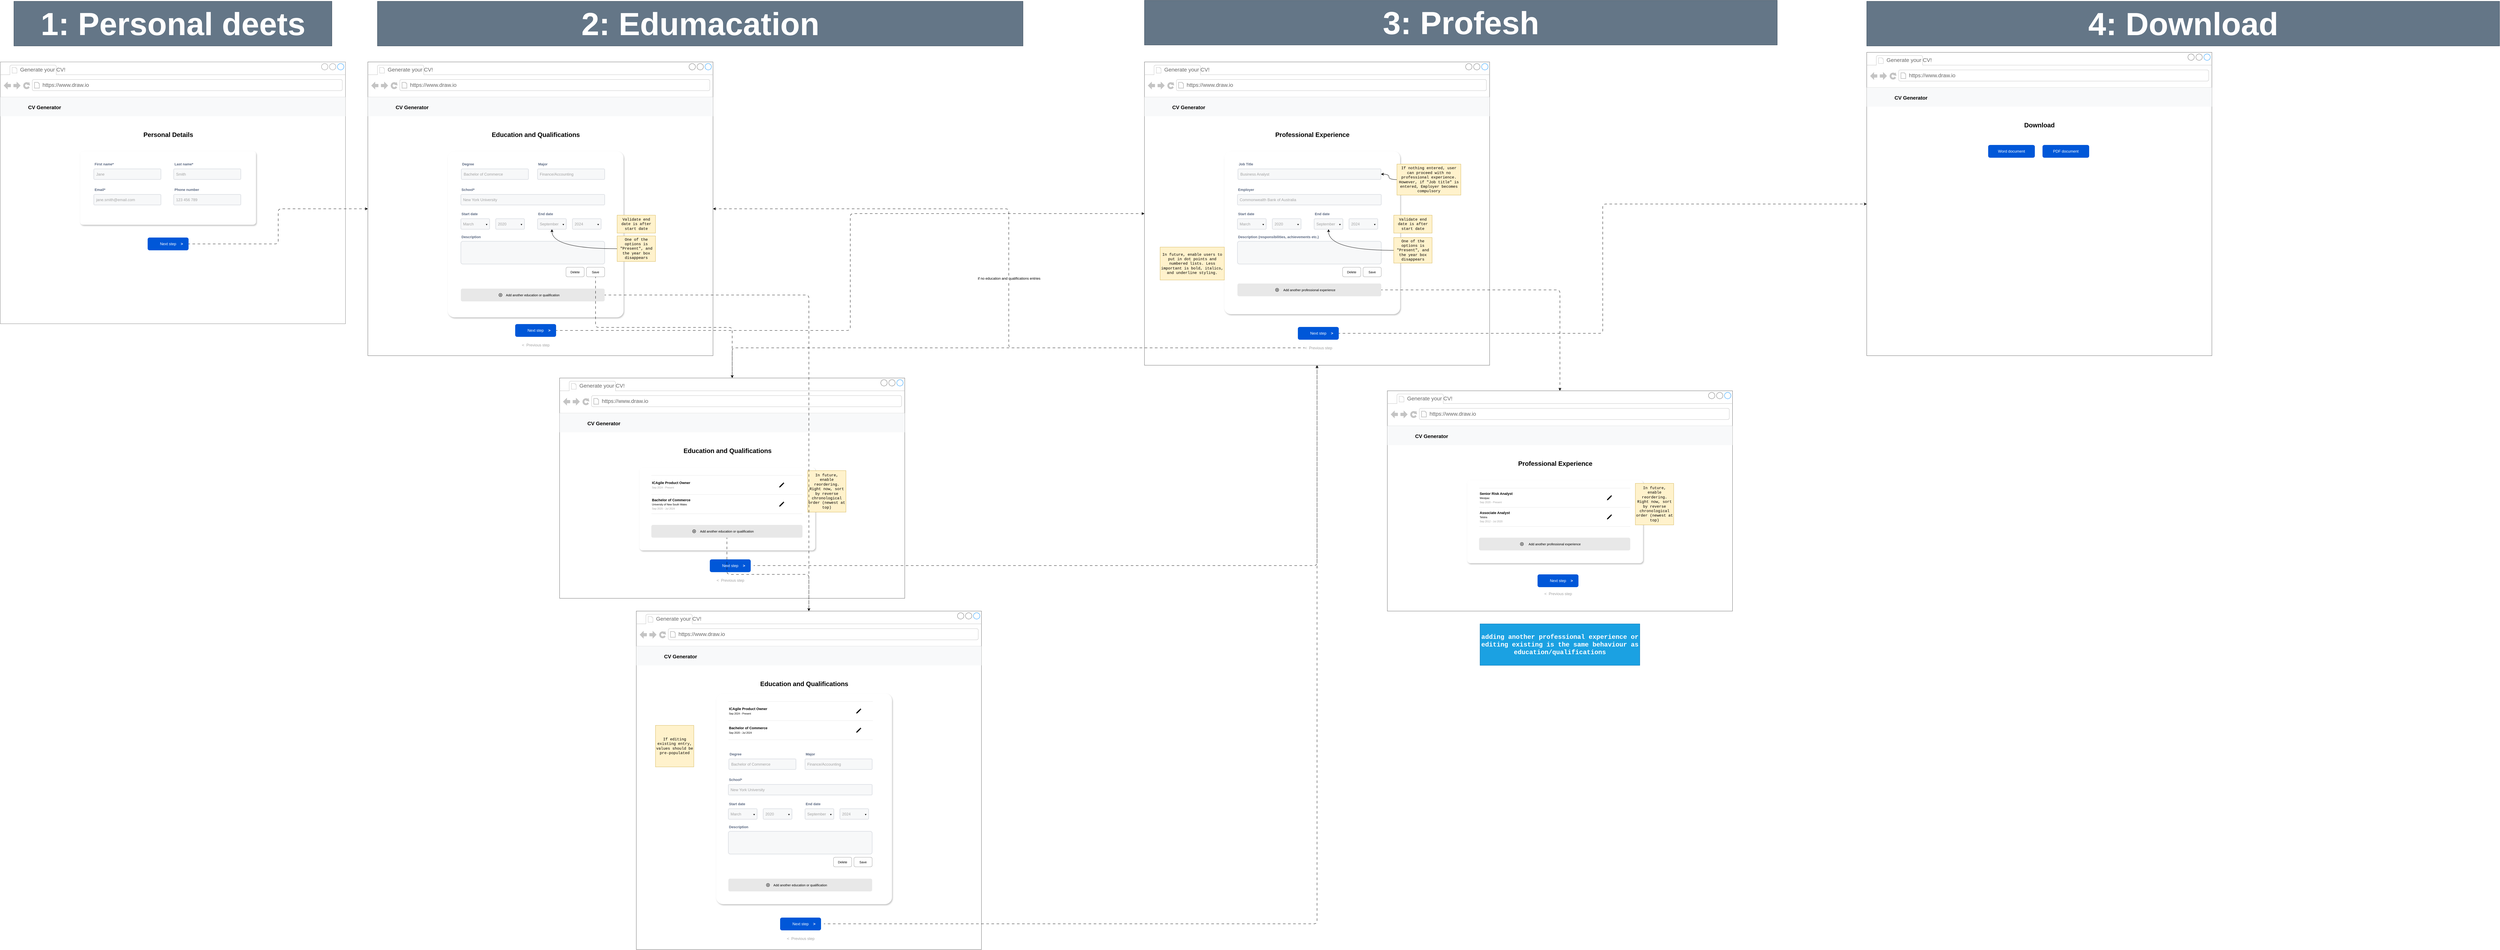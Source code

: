 <mxfile version="24.7.16">
  <diagram name="Page-1" id="PRZS8lZKRYY2VSGGr3TJ">
    <mxGraphModel dx="2390" dy="2057" grid="1" gridSize="10" guides="1" tooltips="1" connect="1" arrows="1" fold="1" page="1" pageScale="1" pageWidth="1169" pageHeight="827" math="0" shadow="0">
      <root>
        <mxCell id="0" />
        <mxCell id="1" parent="0" />
        <mxCell id="l2NazpN1zg4X8K2ymPKM-1" value="" style="strokeWidth=1;shadow=0;dashed=0;align=center;html=1;shape=mxgraph.mockup.containers.browserWindow;rSize=0;strokeColor=#858585;strokeColor2=#008cff;strokeColor3=#c4c4c4;mainText=,;recursiveResize=0;" parent="1" vertex="1">
          <mxGeometry x="60" y="40" width="1080" height="820" as="geometry" />
        </mxCell>
        <mxCell id="l2NazpN1zg4X8K2ymPKM-2" value="Generate your CV!" style="strokeWidth=1;shadow=0;dashed=0;align=center;html=1;shape=mxgraph.mockup.containers.anchor;fontSize=17;fontColor=#666666;align=left;whiteSpace=wrap;" parent="l2NazpN1zg4X8K2ymPKM-1" vertex="1">
          <mxGeometry x="60" y="12" width="190" height="26" as="geometry" />
        </mxCell>
        <mxCell id="l2NazpN1zg4X8K2ymPKM-3" value="https://www.draw.io" style="strokeWidth=1;shadow=0;dashed=0;align=center;html=1;shape=mxgraph.mockup.containers.anchor;rSize=0;fontSize=17;fontColor=#666666;align=left;" parent="l2NazpN1zg4X8K2ymPKM-1" vertex="1">
          <mxGeometry x="130" y="60" width="250" height="26" as="geometry" />
        </mxCell>
        <mxCell id="l2NazpN1zg4X8K2ymPKM-4" value="" style="html=1;shadow=0;dashed=0;fillColor=#F8F9FA;strokeColor=none;fontSize=16;fontColor=#181819;align=left;spacing=2;spacingLeft=55;" parent="l2NazpN1zg4X8K2ymPKM-1" vertex="1">
          <mxGeometry y="110" width="1080" height="60" as="geometry" />
        </mxCell>
        <mxCell id="l2NazpN1zg4X8K2ymPKM-7" value="" style="shape=image;html=1;verticalAlign=top;verticalLabelPosition=bottom;labelBackgroundColor=#ffffff;imageAspect=0;aspect=fixed;image=https://cdn0.iconfinder.com/data/icons/phosphor-fill-vol-4/256/placeholder-fill-128.png" parent="l2NazpN1zg4X8K2ymPKM-1" vertex="1">
          <mxGeometry x="40" y="125" width="34" height="34" as="geometry" />
        </mxCell>
        <mxCell id="l2NazpN1zg4X8K2ymPKM-8" value="&lt;b style=&quot;font-size: 16px;&quot;&gt;CV Generator&lt;/b&gt;" style="text;html=1;align=left;verticalAlign=middle;whiteSpace=wrap;rounded=0;fontSize=16;" parent="l2NazpN1zg4X8K2ymPKM-1" vertex="1">
          <mxGeometry x="85" y="127" width="140" height="30" as="geometry" />
        </mxCell>
        <mxCell id="l2NazpN1zg4X8K2ymPKM-9" value="&lt;b style=&quot;&quot;&gt;&lt;font style=&quot;font-size: 20px;&quot;&gt;Personal Details&lt;/font&gt;&lt;/b&gt;" style="text;html=1;align=center;verticalAlign=middle;whiteSpace=wrap;rounded=0;fontSize=28;" parent="l2NazpN1zg4X8K2ymPKM-1" vertex="1">
          <mxGeometry x="382.5" y="210" width="285" height="30" as="geometry" />
        </mxCell>
        <mxCell id="l2NazpN1zg4X8K2ymPKM-28" value="" style="group" parent="l2NazpN1zg4X8K2ymPKM-1" vertex="1" connectable="0">
          <mxGeometry x="250" y="280" width="550" height="230" as="geometry" />
        </mxCell>
        <mxCell id="l2NazpN1zg4X8K2ymPKM-10" value="" style="rounded=1;whiteSpace=wrap;html=1;arcSize=4;textShadow=0;shadow=1;strokeColor=none;" parent="l2NazpN1zg4X8K2ymPKM-28" vertex="1">
          <mxGeometry width="550" height="230" as="geometry" />
        </mxCell>
        <mxCell id="l2NazpN1zg4X8K2ymPKM-15" value="" style="group" parent="l2NazpN1zg4X8K2ymPKM-28" vertex="1" connectable="0">
          <mxGeometry x="42.5" y="30" width="210" height="58" as="geometry" />
        </mxCell>
        <mxCell id="l2NazpN1zg4X8K2ymPKM-11" value="First name*" style="fillColor=none;strokeColor=none;html=1;fontSize=11;fontStyle=0;align=left;fontColor=#596780;fontStyle=1;fontSize=11" parent="l2NazpN1zg4X8K2ymPKM-15" vertex="1">
          <mxGeometry width="210" height="20" as="geometry" />
        </mxCell>
        <mxCell id="l2NazpN1zg4X8K2ymPKM-12" value="&lt;font color=&quot;#a1a1a1&quot;&gt;Jane&lt;/font&gt;" style="rounded=1;arcSize=9;fillColor=#F7F8F9;align=left;spacingLeft=5;strokeColor=#DEE1E6;html=1;strokeWidth=2;fontSize=12" parent="l2NazpN1zg4X8K2ymPKM-15" vertex="1">
          <mxGeometry y="25" width="210" height="33" as="geometry" />
        </mxCell>
        <mxCell id="l2NazpN1zg4X8K2ymPKM-16" value="" style="group" parent="l2NazpN1zg4X8K2ymPKM-28" vertex="1" connectable="0">
          <mxGeometry x="292.5" y="30" width="210" height="58" as="geometry" />
        </mxCell>
        <mxCell id="l2NazpN1zg4X8K2ymPKM-13" value="Last name*" style="fillColor=none;strokeColor=none;html=1;fontSize=11;fontStyle=0;align=left;fontColor=#596780;fontStyle=1;fontSize=11" parent="l2NazpN1zg4X8K2ymPKM-16" vertex="1">
          <mxGeometry width="210" height="20" as="geometry" />
        </mxCell>
        <mxCell id="l2NazpN1zg4X8K2ymPKM-14" value="Smith" style="rounded=1;arcSize=9;fillColor=#F7F8F9;align=left;spacingLeft=5;strokeColor=#DEE1E6;html=1;strokeWidth=2;fontSize=12;fontColor=#A1A1A1;" parent="l2NazpN1zg4X8K2ymPKM-16" vertex="1">
          <mxGeometry y="25" width="210" height="33" as="geometry" />
        </mxCell>
        <mxCell id="l2NazpN1zg4X8K2ymPKM-17" value="" style="group" parent="l2NazpN1zg4X8K2ymPKM-28" vertex="1" connectable="0">
          <mxGeometry x="42.5" y="110" width="210" height="58" as="geometry" />
        </mxCell>
        <mxCell id="l2NazpN1zg4X8K2ymPKM-18" value="Email*" style="fillColor=none;strokeColor=none;html=1;fontSize=11;fontStyle=0;align=left;fontColor=#596780;fontStyle=1;fontSize=11" parent="l2NazpN1zg4X8K2ymPKM-17" vertex="1">
          <mxGeometry width="210" height="20" as="geometry" />
        </mxCell>
        <mxCell id="l2NazpN1zg4X8K2ymPKM-19" value="jane.smith@email.com" style="rounded=1;arcSize=9;fillColor=#F7F8F9;align=left;spacingLeft=5;strokeColor=#DEE1E6;html=1;strokeWidth=2;fontSize=12;fontColor=#A1A1A1;" parent="l2NazpN1zg4X8K2ymPKM-17" vertex="1">
          <mxGeometry y="25" width="210" height="33" as="geometry" />
        </mxCell>
        <mxCell id="l2NazpN1zg4X8K2ymPKM-20" value="" style="group" parent="l2NazpN1zg4X8K2ymPKM-28" vertex="1" connectable="0">
          <mxGeometry x="292.5" y="110" width="210" height="58" as="geometry" />
        </mxCell>
        <mxCell id="l2NazpN1zg4X8K2ymPKM-21" value="Phone number" style="fillColor=none;strokeColor=none;html=1;fontSize=11;fontStyle=0;align=left;fontColor=#596780;fontStyle=1;fontSize=11" parent="l2NazpN1zg4X8K2ymPKM-20" vertex="1">
          <mxGeometry width="210" height="20" as="geometry" />
        </mxCell>
        <mxCell id="l2NazpN1zg4X8K2ymPKM-22" value="123 456 789" style="rounded=1;arcSize=9;fillColor=#F7F8F9;align=left;spacingLeft=5;strokeColor=#DEE1E6;html=1;strokeWidth=2;fontSize=12;fontColor=#A1A1A1;" parent="l2NazpN1zg4X8K2ymPKM-20" vertex="1">
          <mxGeometry y="25" width="210" height="33" as="geometry" />
        </mxCell>
        <mxCell id="l2NazpN1zg4X8K2ymPKM-66" value="" style="group" parent="l2NazpN1zg4X8K2ymPKM-1" vertex="1" connectable="0">
          <mxGeometry x="461" y="550" width="137" height="40" as="geometry" />
        </mxCell>
        <mxCell id="l2NazpN1zg4X8K2ymPKM-29" value="Next step" style="rounded=1;fillColor=#0057D8;strokeColor=none;html=1;whiteSpace=wrap;fontColor=#ffffff;align=center;verticalAlign=middle;fontStyle=0;fontSize=12;sketch=0;" parent="l2NazpN1zg4X8K2ymPKM-66" vertex="1">
          <mxGeometry width="128" height="40" as="geometry" />
        </mxCell>
        <mxCell id="l2NazpN1zg4X8K2ymPKM-33" value="&lt;b&gt;&lt;font color=&quot;#ffffff&quot;&gt;&amp;gt;&lt;/font&gt;&lt;/b&gt;" style="text;html=1;align=center;verticalAlign=middle;whiteSpace=wrap;rounded=0;" parent="l2NazpN1zg4X8K2ymPKM-66" vertex="1">
          <mxGeometry x="77" y="4.5" width="60" height="30" as="geometry" />
        </mxCell>
        <mxCell id="l2NazpN1zg4X8K2ymPKM-34" value="" style="strokeWidth=1;shadow=0;dashed=0;align=center;html=1;shape=mxgraph.mockup.containers.browserWindow;rSize=0;strokeColor=#666666;strokeColor2=#008cff;strokeColor3=#c4c4c4;mainText=,;recursiveResize=0;" parent="1" vertex="1">
          <mxGeometry x="1210" y="40" width="1080" height="920" as="geometry" />
        </mxCell>
        <mxCell id="l2NazpN1zg4X8K2ymPKM-35" value="Generate your CV!" style="strokeWidth=1;shadow=0;dashed=0;align=center;html=1;shape=mxgraph.mockup.containers.anchor;fontSize=17;fontColor=#666666;align=left;whiteSpace=wrap;" parent="l2NazpN1zg4X8K2ymPKM-34" vertex="1">
          <mxGeometry x="60" y="12" width="190" height="26" as="geometry" />
        </mxCell>
        <mxCell id="l2NazpN1zg4X8K2ymPKM-36" value="https://www.draw.io" style="strokeWidth=1;shadow=0;dashed=0;align=center;html=1;shape=mxgraph.mockup.containers.anchor;rSize=0;fontSize=17;fontColor=#666666;align=left;" parent="l2NazpN1zg4X8K2ymPKM-34" vertex="1">
          <mxGeometry x="130" y="60" width="250" height="26" as="geometry" />
        </mxCell>
        <mxCell id="l2NazpN1zg4X8K2ymPKM-37" value="" style="html=1;shadow=0;dashed=0;fillColor=#F8F9FA;strokeColor=none;fontSize=16;fontColor=#181819;align=left;spacing=2;spacingLeft=55;" parent="l2NazpN1zg4X8K2ymPKM-34" vertex="1">
          <mxGeometry y="110" width="1080" height="60" as="geometry" />
        </mxCell>
        <mxCell id="l2NazpN1zg4X8K2ymPKM-38" value="" style="shape=image;html=1;verticalAlign=top;verticalLabelPosition=bottom;labelBackgroundColor=#ffffff;imageAspect=0;aspect=fixed;image=https://cdn0.iconfinder.com/data/icons/phosphor-fill-vol-4/256/placeholder-fill-128.png" parent="l2NazpN1zg4X8K2ymPKM-34" vertex="1">
          <mxGeometry x="40" y="125" width="34" height="34" as="geometry" />
        </mxCell>
        <mxCell id="l2NazpN1zg4X8K2ymPKM-39" value="&lt;b style=&quot;font-size: 16px;&quot;&gt;CV Generator&lt;/b&gt;" style="text;html=1;align=left;verticalAlign=middle;whiteSpace=wrap;rounded=0;fontSize=16;" parent="l2NazpN1zg4X8K2ymPKM-34" vertex="1">
          <mxGeometry x="85" y="127" width="140" height="30" as="geometry" />
        </mxCell>
        <mxCell id="l2NazpN1zg4X8K2ymPKM-40" value="&lt;b style=&quot;&quot;&gt;&lt;font style=&quot;font-size: 20px;&quot;&gt;Education and Qualifications&lt;/font&gt;&lt;/b&gt;" style="text;html=1;align=center;verticalAlign=middle;whiteSpace=wrap;rounded=0;fontSize=28;" parent="l2NazpN1zg4X8K2ymPKM-34" vertex="1">
          <mxGeometry x="382.5" y="210" width="285" height="30" as="geometry" />
        </mxCell>
        <mxCell id="l2NazpN1zg4X8K2ymPKM-42" value="" style="rounded=1;whiteSpace=wrap;html=1;arcSize=4;textShadow=0;shadow=1;strokeColor=none;" parent="l2NazpN1zg4X8K2ymPKM-34" vertex="1">
          <mxGeometry x="250" y="280" width="550" height="520" as="geometry" />
        </mxCell>
        <mxCell id="l2NazpN1zg4X8K2ymPKM-43" value="" style="group" parent="l2NazpN1zg4X8K2ymPKM-34" vertex="1" connectable="0">
          <mxGeometry x="292.5" y="310" width="210" height="58" as="geometry" />
        </mxCell>
        <mxCell id="l2NazpN1zg4X8K2ymPKM-44" value="Degree" style="fillColor=none;strokeColor=none;html=1;fontSize=11;fontStyle=0;align=left;fontColor=#596780;fontStyle=1;fontSize=11" parent="l2NazpN1zg4X8K2ymPKM-43" vertex="1">
          <mxGeometry width="96.833" height="20" as="geometry" />
        </mxCell>
        <mxCell id="l2NazpN1zg4X8K2ymPKM-45" value="&lt;font color=&quot;#a1a1a1&quot;&gt;Bachelor of Commerce&lt;/font&gt;" style="rounded=1;arcSize=9;fillColor=#F7F8F9;align=left;spacingLeft=5;strokeColor=#DEE1E6;html=1;strokeWidth=2;fontSize=12" parent="l2NazpN1zg4X8K2ymPKM-43" vertex="1">
          <mxGeometry y="25" width="210" height="33" as="geometry" />
        </mxCell>
        <mxCell id="l2NazpN1zg4X8K2ymPKM-52" value="" style="group" parent="l2NazpN1zg4X8K2ymPKM-34" vertex="1" connectable="0">
          <mxGeometry x="291" y="390" width="450" height="58" as="geometry" />
        </mxCell>
        <mxCell id="l2NazpN1zg4X8K2ymPKM-53" value="School*" style="fillColor=none;strokeColor=none;html=1;fontSize=11;fontStyle=0;align=left;fontColor=#596780;fontStyle=1;fontSize=11" parent="l2NazpN1zg4X8K2ymPKM-52" vertex="1">
          <mxGeometry width="210" height="20" as="geometry" />
        </mxCell>
        <mxCell id="l2NazpN1zg4X8K2ymPKM-54" value="New York University" style="rounded=1;arcSize=9;fillColor=#F7F8F9;align=left;spacingLeft=5;strokeColor=#DEE1E6;html=1;strokeWidth=2;fontSize=12;fontColor=#A1A1A1;" parent="l2NazpN1zg4X8K2ymPKM-52" vertex="1">
          <mxGeometry y="25" width="450" height="33" as="geometry" />
        </mxCell>
        <mxCell id="l2NazpN1zg4X8K2ymPKM-61" value="" style="group" parent="l2NazpN1zg4X8K2ymPKM-34" vertex="1" connectable="0">
          <mxGeometry x="531" y="310" width="210" height="58" as="geometry" />
        </mxCell>
        <mxCell id="l2NazpN1zg4X8K2ymPKM-62" value="Major" style="fillColor=none;strokeColor=none;html=1;fontSize=11;fontStyle=0;align=left;fontColor=#596780;fontStyle=1;fontSize=11" parent="l2NazpN1zg4X8K2ymPKM-61" vertex="1">
          <mxGeometry width="96.833" height="20" as="geometry" />
        </mxCell>
        <mxCell id="l2NazpN1zg4X8K2ymPKM-63" value="&lt;font color=&quot;#a1a1a1&quot;&gt;Finance/Accounting&lt;/font&gt;" style="rounded=1;arcSize=9;fillColor=#F7F8F9;align=left;spacingLeft=5;strokeColor=#DEE1E6;html=1;strokeWidth=2;fontSize=12" parent="l2NazpN1zg4X8K2ymPKM-61" vertex="1">
          <mxGeometry y="25" width="210" height="33" as="geometry" />
        </mxCell>
        <mxCell id="qSg4JuXbs9vaGkgjDfCH-13" value="" style="group" parent="l2NazpN1zg4X8K2ymPKM-34" vertex="1" connectable="0">
          <mxGeometry x="291" y="466" width="199" height="58" as="geometry" />
        </mxCell>
        <mxCell id="qSg4JuXbs9vaGkgjDfCH-2" value="Start date" style="fillColor=none;strokeColor=none;html=1;fontSize=11;fontStyle=0;align=left;fontColor=#596780;fontStyle=1;fontSize=11" parent="qSg4JuXbs9vaGkgjDfCH-13" vertex="1">
          <mxGeometry width="96.833" height="20" as="geometry" />
        </mxCell>
        <mxCell id="qSg4JuXbs9vaGkgjDfCH-8" value="" style="group" parent="qSg4JuXbs9vaGkgjDfCH-13" vertex="1" connectable="0">
          <mxGeometry y="25" width="90" height="33" as="geometry" />
        </mxCell>
        <mxCell id="qSg4JuXbs9vaGkgjDfCH-3" value="&lt;font color=&quot;#a1a1a1&quot;&gt;March&lt;/font&gt;" style="rounded=1;arcSize=9;fillColor=#F7F8F9;align=left;spacingLeft=5;strokeColor=#DEE1E6;html=1;strokeWidth=2;fontSize=12" parent="qSg4JuXbs9vaGkgjDfCH-8" vertex="1">
          <mxGeometry width="90" height="33" as="geometry" />
        </mxCell>
        <mxCell id="qSg4JuXbs9vaGkgjDfCH-7" value="" style="verticalLabelPosition=bottom;verticalAlign=top;html=1;shape=mxgraph.basic.acute_triangle;dx=0.5;rotation=-180;fillColor=#000000;" parent="qSg4JuXbs9vaGkgjDfCH-8" vertex="1">
          <mxGeometry x="79" y="17.12" width="3.29" height="2.77" as="geometry" />
        </mxCell>
        <mxCell id="qSg4JuXbs9vaGkgjDfCH-9" value="" style="group" parent="qSg4JuXbs9vaGkgjDfCH-13" vertex="1" connectable="0">
          <mxGeometry x="109" y="25" width="90" height="33" as="geometry" />
        </mxCell>
        <mxCell id="qSg4JuXbs9vaGkgjDfCH-10" value="&lt;font color=&quot;#a1a1a1&quot;&gt;2020&lt;/font&gt;" style="rounded=1;arcSize=9;fillColor=#F7F8F9;align=left;spacingLeft=5;strokeColor=#DEE1E6;html=1;strokeWidth=2;fontSize=12" parent="qSg4JuXbs9vaGkgjDfCH-9" vertex="1">
          <mxGeometry width="90" height="33" as="geometry" />
        </mxCell>
        <mxCell id="qSg4JuXbs9vaGkgjDfCH-11" value="" style="verticalLabelPosition=bottom;verticalAlign=top;html=1;shape=mxgraph.basic.acute_triangle;dx=0.5;rotation=-180;fillColor=#000000;" parent="qSg4JuXbs9vaGkgjDfCH-9" vertex="1">
          <mxGeometry x="79" y="17.12" width="3.29" height="2.77" as="geometry" />
        </mxCell>
        <mxCell id="qSg4JuXbs9vaGkgjDfCH-14" value="" style="group" parent="l2NazpN1zg4X8K2ymPKM-34" vertex="1" connectable="0">
          <mxGeometry x="531" y="466" width="199" height="58" as="geometry" />
        </mxCell>
        <mxCell id="qSg4JuXbs9vaGkgjDfCH-15" value="End date" style="fillColor=none;strokeColor=none;html=1;fontSize=11;fontStyle=0;align=left;fontColor=#596780;fontStyle=1;fontSize=11" parent="qSg4JuXbs9vaGkgjDfCH-14" vertex="1">
          <mxGeometry width="96.833" height="20" as="geometry" />
        </mxCell>
        <mxCell id="qSg4JuXbs9vaGkgjDfCH-16" value="" style="group" parent="qSg4JuXbs9vaGkgjDfCH-14" vertex="1" connectable="0">
          <mxGeometry y="25" width="90" height="33" as="geometry" />
        </mxCell>
        <mxCell id="qSg4JuXbs9vaGkgjDfCH-17" value="&lt;font color=&quot;#a1a1a1&quot;&gt;September&lt;/font&gt;" style="rounded=1;arcSize=9;fillColor=#F7F8F9;align=left;spacingLeft=5;strokeColor=#DEE1E6;html=1;strokeWidth=2;fontSize=12" parent="qSg4JuXbs9vaGkgjDfCH-16" vertex="1">
          <mxGeometry width="90" height="33" as="geometry" />
        </mxCell>
        <mxCell id="qSg4JuXbs9vaGkgjDfCH-18" value="" style="verticalLabelPosition=bottom;verticalAlign=top;html=1;shape=mxgraph.basic.acute_triangle;dx=0.5;rotation=-180;fillColor=#000000;" parent="qSg4JuXbs9vaGkgjDfCH-16" vertex="1">
          <mxGeometry x="79" y="17.12" width="3.29" height="2.77" as="geometry" />
        </mxCell>
        <mxCell id="qSg4JuXbs9vaGkgjDfCH-19" value="" style="group" parent="qSg4JuXbs9vaGkgjDfCH-14" vertex="1" connectable="0">
          <mxGeometry x="109" y="25" width="90" height="33" as="geometry" />
        </mxCell>
        <mxCell id="qSg4JuXbs9vaGkgjDfCH-20" value="&lt;font color=&quot;#a1a1a1&quot;&gt;2024&lt;/font&gt;" style="rounded=1;arcSize=9;fillColor=#F7F8F9;align=left;spacingLeft=5;strokeColor=#DEE1E6;html=1;strokeWidth=2;fontSize=12" parent="qSg4JuXbs9vaGkgjDfCH-19" vertex="1">
          <mxGeometry width="90" height="33" as="geometry" />
        </mxCell>
        <mxCell id="qSg4JuXbs9vaGkgjDfCH-21" value="" style="verticalLabelPosition=bottom;verticalAlign=top;html=1;shape=mxgraph.basic.acute_triangle;dx=0.5;rotation=-180;fillColor=#000000;" parent="qSg4JuXbs9vaGkgjDfCH-19" vertex="1">
          <mxGeometry x="79" y="17.12" width="3.29" height="2.77" as="geometry" />
        </mxCell>
        <mxCell id="qSg4JuXbs9vaGkgjDfCH-22" value="Validate end date is after start date" style="text;html=1;align=center;verticalAlign=middle;whiteSpace=wrap;rounded=0;fontFamily=Courier New;fillColor=#fff2cc;strokeColor=#d6b656;" parent="l2NazpN1zg4X8K2ymPKM-34" vertex="1">
          <mxGeometry x="780" y="480" width="120" height="56" as="geometry" />
        </mxCell>
        <mxCell id="qSg4JuXbs9vaGkgjDfCH-23" value="" style="group" parent="l2NazpN1zg4X8K2ymPKM-34" vertex="1" connectable="0">
          <mxGeometry x="291" y="540" width="450" height="90" as="geometry" />
        </mxCell>
        <mxCell id="qSg4JuXbs9vaGkgjDfCH-24" value="Description" style="fillColor=none;strokeColor=none;html=1;fontSize=11;fontStyle=0;align=left;fontColor=#596780;fontStyle=1;fontSize=11" parent="qSg4JuXbs9vaGkgjDfCH-23" vertex="1">
          <mxGeometry width="210" height="15" as="geometry" />
        </mxCell>
        <mxCell id="qSg4JuXbs9vaGkgjDfCH-25" value="" style="rounded=1;arcSize=9;fillColor=#F7F8F9;align=left;spacingLeft=5;strokeColor=#DEE1E6;html=1;strokeWidth=2;fontSize=12;fontColor=#A1A1A1;" parent="qSg4JuXbs9vaGkgjDfCH-23" vertex="1">
          <mxGeometry y="21.75" width="450" height="71.25" as="geometry" />
        </mxCell>
        <mxCell id="qSg4JuXbs9vaGkgjDfCH-36" value="&lt;font style=&quot;font-size: 10px;&quot;&gt;Delete&lt;/font&gt;" style="html=1;shadow=0;dashed=0;shape=mxgraph.bootstrap.rrect;rSize=5;strokeWidth=1;whiteSpace=wrap;align=center;verticalAlign=middle;spacingLeft=0;fontStyle=0;fontSize=10;spacing=5;strokeColor=#A1A1A1;" parent="l2NazpN1zg4X8K2ymPKM-34" vertex="1">
          <mxGeometry x="620" y="643" width="57" height="30" as="geometry" />
        </mxCell>
        <mxCell id="qSg4JuXbs9vaGkgjDfCH-37" value="&lt;font style=&quot;font-size: 10px;&quot;&gt;Save&lt;/font&gt;" style="html=1;shadow=0;dashed=0;shape=mxgraph.bootstrap.rrect;rSize=5;strokeWidth=1;whiteSpace=wrap;align=center;verticalAlign=middle;spacingLeft=0;fontStyle=0;fontSize=10;spacing=5;strokeColor=#A1A1A1;" parent="l2NazpN1zg4X8K2ymPKM-34" vertex="1">
          <mxGeometry x="684" y="643" width="57" height="30" as="geometry" />
        </mxCell>
        <mxCell id="qSg4JuXbs9vaGkgjDfCH-41" value="" style="group" parent="l2NazpN1zg4X8K2ymPKM-34" vertex="1" connectable="0">
          <mxGeometry x="291" y="710" width="450" height="40" as="geometry" />
        </mxCell>
        <mxCell id="qSg4JuXbs9vaGkgjDfCH-39" value="Add another education or qualification" style="html=1;shadow=0;dashed=0;shape=mxgraph.bootstrap.rrect;rSize=5;strokeColor=none;strokeWidth=1;fillColor=#E8E8E8;fontColor=#000000;whiteSpace=wrap;align=center;verticalAlign=middle;spacingLeft=0;fontStyle=0;fontSize=10;spacing=5;" parent="qSg4JuXbs9vaGkgjDfCH-41" vertex="1">
          <mxGeometry width="450" height="40" as="geometry" />
        </mxCell>
        <mxCell id="qSg4JuXbs9vaGkgjDfCH-40" value="" style="html=1;verticalLabelPosition=bottom;align=center;labelBackgroundColor=#ffffff;verticalAlign=top;strokeWidth=1;strokeColor=#000000;shadow=0;dashed=0;shape=mxgraph.ios7.icons.add;fillColor=none;" parent="qSg4JuXbs9vaGkgjDfCH-41" vertex="1">
          <mxGeometry x="119" y="15" width="10" height="10" as="geometry" />
        </mxCell>
        <mxCell id="qSg4JuXbs9vaGkgjDfCH-139" style="edgeStyle=orthogonalEdgeStyle;shape=connector;curved=1;rounded=0;orthogonalLoop=1;jettySize=auto;html=1;strokeColor=default;align=center;verticalAlign=middle;fontFamily=Helvetica;fontSize=11;fontColor=default;labelBackgroundColor=default;endArrow=classic;" parent="l2NazpN1zg4X8K2ymPKM-34" source="qSg4JuXbs9vaGkgjDfCH-138" target="qSg4JuXbs9vaGkgjDfCH-17" edge="1">
          <mxGeometry relative="1" as="geometry" />
        </mxCell>
        <mxCell id="qSg4JuXbs9vaGkgjDfCH-138" value="One of the options is &quot;Present&quot;, and the year box disappears" style="text;html=1;align=center;verticalAlign=middle;whiteSpace=wrap;rounded=0;fontFamily=Courier New;fillColor=#fff2cc;strokeColor=#d6b656;" parent="l2NazpN1zg4X8K2ymPKM-34" vertex="1">
          <mxGeometry x="780" y="545" width="120" height="80" as="geometry" />
        </mxCell>
        <mxCell id="qSg4JuXbs9vaGkgjDfCH-332" value="" style="group" parent="l2NazpN1zg4X8K2ymPKM-34" vertex="1" connectable="0">
          <mxGeometry x="461" y="821" width="137" height="82" as="geometry" />
        </mxCell>
        <mxCell id="l2NazpN1zg4X8K2ymPKM-57" value="" style="group" parent="qSg4JuXbs9vaGkgjDfCH-332" vertex="1" connectable="0">
          <mxGeometry width="137" height="40" as="geometry" />
        </mxCell>
        <mxCell id="l2NazpN1zg4X8K2ymPKM-55" value="Next step" style="rounded=1;fillColor=#0057D8;strokeColor=none;html=1;whiteSpace=wrap;fontColor=#ffffff;align=center;verticalAlign=middle;fontStyle=0;fontSize=12;sketch=0;" parent="l2NazpN1zg4X8K2ymPKM-57" vertex="1">
          <mxGeometry width="128" height="40" as="geometry" />
        </mxCell>
        <mxCell id="l2NazpN1zg4X8K2ymPKM-56" value="&lt;b&gt;&lt;font color=&quot;#ffffff&quot;&gt;&amp;gt;&lt;/font&gt;&lt;/b&gt;" style="text;html=1;align=center;verticalAlign=middle;whiteSpace=wrap;rounded=0;" parent="l2NazpN1zg4X8K2ymPKM-57" vertex="1">
          <mxGeometry x="77" y="4.5" width="60" height="30" as="geometry" />
        </mxCell>
        <mxCell id="qSg4JuXbs9vaGkgjDfCH-331" value="&lt;font color=&quot;#a1a1a1&quot;&gt;&amp;lt;&amp;nbsp; Previous step&lt;/font&gt;" style="fillColor=none;strokeColor=none;html=1;fontColor=#0057D8;align=center;verticalAlign=middle;fontStyle=0;fontSize=12;fontFamily=Helvetica;labelBackgroundColor=default;" parent="qSg4JuXbs9vaGkgjDfCH-332" vertex="1">
          <mxGeometry x="21" y="49" width="86" height="33" as="geometry" />
        </mxCell>
        <mxCell id="l2NazpN1zg4X8K2ymPKM-67" style="edgeStyle=orthogonalEdgeStyle;rounded=1;orthogonalLoop=1;jettySize=auto;html=1;curved=0;flowAnimation=1;" parent="1" source="l2NazpN1zg4X8K2ymPKM-29" target="l2NazpN1zg4X8K2ymPKM-34" edge="1">
          <mxGeometry relative="1" as="geometry" />
        </mxCell>
        <mxCell id="qSg4JuXbs9vaGkgjDfCH-89" value="" style="strokeWidth=1;shadow=0;dashed=0;align=center;html=1;shape=mxgraph.mockup.containers.browserWindow;rSize=0;strokeColor=#666666;strokeColor2=#008cff;strokeColor3=#c4c4c4;mainText=,;recursiveResize=0;" parent="1" vertex="1">
          <mxGeometry x="3640" y="40" width="1080" height="950" as="geometry" />
        </mxCell>
        <mxCell id="qSg4JuXbs9vaGkgjDfCH-90" value="Generate your CV!" style="strokeWidth=1;shadow=0;dashed=0;align=center;html=1;shape=mxgraph.mockup.containers.anchor;fontSize=17;fontColor=#666666;align=left;whiteSpace=wrap;" parent="qSg4JuXbs9vaGkgjDfCH-89" vertex="1">
          <mxGeometry x="60" y="12" width="190" height="26" as="geometry" />
        </mxCell>
        <mxCell id="qSg4JuXbs9vaGkgjDfCH-91" value="https://www.draw.io" style="strokeWidth=1;shadow=0;dashed=0;align=center;html=1;shape=mxgraph.mockup.containers.anchor;rSize=0;fontSize=17;fontColor=#666666;align=left;" parent="qSg4JuXbs9vaGkgjDfCH-89" vertex="1">
          <mxGeometry x="130" y="60" width="250" height="26" as="geometry" />
        </mxCell>
        <mxCell id="qSg4JuXbs9vaGkgjDfCH-92" value="" style="html=1;shadow=0;dashed=0;fillColor=#F8F9FA;strokeColor=none;fontSize=16;fontColor=#181819;align=left;spacing=2;spacingLeft=55;" parent="qSg4JuXbs9vaGkgjDfCH-89" vertex="1">
          <mxGeometry y="110" width="1080" height="60" as="geometry" />
        </mxCell>
        <mxCell id="qSg4JuXbs9vaGkgjDfCH-93" value="" style="shape=image;html=1;verticalAlign=top;verticalLabelPosition=bottom;labelBackgroundColor=#ffffff;imageAspect=0;aspect=fixed;image=https://cdn0.iconfinder.com/data/icons/phosphor-fill-vol-4/256/placeholder-fill-128.png" parent="qSg4JuXbs9vaGkgjDfCH-89" vertex="1">
          <mxGeometry x="40" y="125" width="34" height="34" as="geometry" />
        </mxCell>
        <mxCell id="qSg4JuXbs9vaGkgjDfCH-94" value="&lt;b style=&quot;font-size: 16px;&quot;&gt;CV Generator&lt;/b&gt;" style="text;html=1;align=left;verticalAlign=middle;whiteSpace=wrap;rounded=0;fontSize=16;" parent="qSg4JuXbs9vaGkgjDfCH-89" vertex="1">
          <mxGeometry x="85" y="127" width="140" height="30" as="geometry" />
        </mxCell>
        <mxCell id="qSg4JuXbs9vaGkgjDfCH-95" value="&lt;b style=&quot;&quot;&gt;&lt;font style=&quot;font-size: 20px;&quot;&gt;Professional Experience&lt;/font&gt;&lt;/b&gt;" style="text;html=1;align=center;verticalAlign=middle;whiteSpace=wrap;rounded=0;fontSize=28;" parent="qSg4JuXbs9vaGkgjDfCH-89" vertex="1">
          <mxGeometry x="382.5" y="210" width="285" height="30" as="geometry" />
        </mxCell>
        <mxCell id="qSg4JuXbs9vaGkgjDfCH-99" value="" style="rounded=1;whiteSpace=wrap;html=1;arcSize=4;textShadow=0;shadow=1;strokeColor=none;" parent="qSg4JuXbs9vaGkgjDfCH-89" vertex="1">
          <mxGeometry x="250" y="280" width="550" height="510" as="geometry" />
        </mxCell>
        <mxCell id="qSg4JuXbs9vaGkgjDfCH-100" value="" style="group" parent="qSg4JuXbs9vaGkgjDfCH-89" vertex="1" connectable="0">
          <mxGeometry x="292.5" y="310" width="447.5" height="58" as="geometry" />
        </mxCell>
        <mxCell id="qSg4JuXbs9vaGkgjDfCH-101" value="Job Title" style="fillColor=none;strokeColor=none;html=1;fontSize=11;fontStyle=0;align=left;fontColor=#596780;fontStyle=1;fontSize=11" parent="qSg4JuXbs9vaGkgjDfCH-100" vertex="1">
          <mxGeometry width="206.347" height="20" as="geometry" />
        </mxCell>
        <mxCell id="qSg4JuXbs9vaGkgjDfCH-102" value="&lt;font color=&quot;#a1a1a1&quot;&gt;Business Analyst&lt;/font&gt;" style="rounded=1;arcSize=9;fillColor=#F7F8F9;align=left;spacingLeft=5;strokeColor=#DEE1E6;html=1;strokeWidth=2;fontSize=12" parent="qSg4JuXbs9vaGkgjDfCH-100" vertex="1">
          <mxGeometry y="25" width="447.5" height="33" as="geometry" />
        </mxCell>
        <mxCell id="qSg4JuXbs9vaGkgjDfCH-103" value="" style="group" parent="qSg4JuXbs9vaGkgjDfCH-89" vertex="1" connectable="0">
          <mxGeometry x="291" y="390" width="450" height="58" as="geometry" />
        </mxCell>
        <mxCell id="qSg4JuXbs9vaGkgjDfCH-104" value="Employer" style="fillColor=none;strokeColor=none;html=1;fontSize=11;fontStyle=0;align=left;fontColor=#596780;fontStyle=1;fontSize=11" parent="qSg4JuXbs9vaGkgjDfCH-103" vertex="1">
          <mxGeometry width="210" height="20" as="geometry" />
        </mxCell>
        <mxCell id="qSg4JuXbs9vaGkgjDfCH-105" value="Commonwealth Bank of Australia" style="rounded=1;arcSize=9;fillColor=#F7F8F9;align=left;spacingLeft=5;strokeColor=#DEE1E6;html=1;strokeWidth=2;fontSize=12;fontColor=#A1A1A1;" parent="qSg4JuXbs9vaGkgjDfCH-103" vertex="1">
          <mxGeometry y="25" width="450" height="33" as="geometry" />
        </mxCell>
        <mxCell id="qSg4JuXbs9vaGkgjDfCH-109" value="" style="group" parent="qSg4JuXbs9vaGkgjDfCH-89" vertex="1" connectable="0">
          <mxGeometry x="291" y="466" width="199" height="58" as="geometry" />
        </mxCell>
        <mxCell id="qSg4JuXbs9vaGkgjDfCH-110" value="Start date" style="fillColor=none;strokeColor=none;html=1;fontSize=11;fontStyle=0;align=left;fontColor=#596780;fontStyle=1;fontSize=11" parent="qSg4JuXbs9vaGkgjDfCH-109" vertex="1">
          <mxGeometry width="96.833" height="20" as="geometry" />
        </mxCell>
        <mxCell id="qSg4JuXbs9vaGkgjDfCH-111" value="" style="group" parent="qSg4JuXbs9vaGkgjDfCH-109" vertex="1" connectable="0">
          <mxGeometry y="25" width="90" height="33" as="geometry" />
        </mxCell>
        <mxCell id="qSg4JuXbs9vaGkgjDfCH-112" value="&lt;font color=&quot;#a1a1a1&quot;&gt;March&lt;/font&gt;" style="rounded=1;arcSize=9;fillColor=#F7F8F9;align=left;spacingLeft=5;strokeColor=#DEE1E6;html=1;strokeWidth=2;fontSize=12" parent="qSg4JuXbs9vaGkgjDfCH-111" vertex="1">
          <mxGeometry width="90" height="33" as="geometry" />
        </mxCell>
        <mxCell id="qSg4JuXbs9vaGkgjDfCH-113" value="" style="verticalLabelPosition=bottom;verticalAlign=top;html=1;shape=mxgraph.basic.acute_triangle;dx=0.5;rotation=-180;fillColor=#000000;" parent="qSg4JuXbs9vaGkgjDfCH-111" vertex="1">
          <mxGeometry x="79" y="17.12" width="3.29" height="2.77" as="geometry" />
        </mxCell>
        <mxCell id="qSg4JuXbs9vaGkgjDfCH-114" value="" style="group" parent="qSg4JuXbs9vaGkgjDfCH-109" vertex="1" connectable="0">
          <mxGeometry x="109" y="25" width="90" height="33" as="geometry" />
        </mxCell>
        <mxCell id="qSg4JuXbs9vaGkgjDfCH-115" value="&lt;font color=&quot;#a1a1a1&quot;&gt;2020&lt;/font&gt;" style="rounded=1;arcSize=9;fillColor=#F7F8F9;align=left;spacingLeft=5;strokeColor=#DEE1E6;html=1;strokeWidth=2;fontSize=12" parent="qSg4JuXbs9vaGkgjDfCH-114" vertex="1">
          <mxGeometry width="90" height="33" as="geometry" />
        </mxCell>
        <mxCell id="qSg4JuXbs9vaGkgjDfCH-116" value="" style="verticalLabelPosition=bottom;verticalAlign=top;html=1;shape=mxgraph.basic.acute_triangle;dx=0.5;rotation=-180;fillColor=#000000;" parent="qSg4JuXbs9vaGkgjDfCH-114" vertex="1">
          <mxGeometry x="79" y="17.12" width="3.29" height="2.77" as="geometry" />
        </mxCell>
        <mxCell id="qSg4JuXbs9vaGkgjDfCH-117" value="" style="group" parent="qSg4JuXbs9vaGkgjDfCH-89" vertex="1" connectable="0">
          <mxGeometry x="531" y="466" width="199" height="58" as="geometry" />
        </mxCell>
        <mxCell id="qSg4JuXbs9vaGkgjDfCH-118" value="End date" style="fillColor=none;strokeColor=none;html=1;fontSize=11;fontStyle=0;align=left;fontColor=#596780;fontStyle=1;fontSize=11" parent="qSg4JuXbs9vaGkgjDfCH-117" vertex="1">
          <mxGeometry width="96.833" height="20" as="geometry" />
        </mxCell>
        <mxCell id="qSg4JuXbs9vaGkgjDfCH-119" value="" style="group" parent="qSg4JuXbs9vaGkgjDfCH-117" vertex="1" connectable="0">
          <mxGeometry y="25" width="90" height="33" as="geometry" />
        </mxCell>
        <mxCell id="qSg4JuXbs9vaGkgjDfCH-120" value="&lt;font color=&quot;#a1a1a1&quot;&gt;September&lt;/font&gt;" style="rounded=1;arcSize=9;fillColor=#F7F8F9;align=left;spacingLeft=5;strokeColor=#DEE1E6;html=1;strokeWidth=2;fontSize=12" parent="qSg4JuXbs9vaGkgjDfCH-119" vertex="1">
          <mxGeometry width="90" height="33" as="geometry" />
        </mxCell>
        <mxCell id="qSg4JuXbs9vaGkgjDfCH-121" value="" style="verticalLabelPosition=bottom;verticalAlign=top;html=1;shape=mxgraph.basic.acute_triangle;dx=0.5;rotation=-180;fillColor=#000000;" parent="qSg4JuXbs9vaGkgjDfCH-119" vertex="1">
          <mxGeometry x="79" y="17.12" width="3.29" height="2.77" as="geometry" />
        </mxCell>
        <mxCell id="qSg4JuXbs9vaGkgjDfCH-122" value="" style="group" parent="qSg4JuXbs9vaGkgjDfCH-117" vertex="1" connectable="0">
          <mxGeometry x="109" y="25" width="90" height="33" as="geometry" />
        </mxCell>
        <mxCell id="qSg4JuXbs9vaGkgjDfCH-123" value="&lt;font color=&quot;#a1a1a1&quot;&gt;2024&lt;/font&gt;" style="rounded=1;arcSize=9;fillColor=#F7F8F9;align=left;spacingLeft=5;strokeColor=#DEE1E6;html=1;strokeWidth=2;fontSize=12" parent="qSg4JuXbs9vaGkgjDfCH-122" vertex="1">
          <mxGeometry width="90" height="33" as="geometry" />
        </mxCell>
        <mxCell id="qSg4JuXbs9vaGkgjDfCH-124" value="" style="verticalLabelPosition=bottom;verticalAlign=top;html=1;shape=mxgraph.basic.acute_triangle;dx=0.5;rotation=-180;fillColor=#000000;" parent="qSg4JuXbs9vaGkgjDfCH-122" vertex="1">
          <mxGeometry x="79" y="17.12" width="3.29" height="2.77" as="geometry" />
        </mxCell>
        <mxCell id="qSg4JuXbs9vaGkgjDfCH-125" value="Validate end date is after start date" style="text;html=1;align=center;verticalAlign=middle;whiteSpace=wrap;rounded=0;fontFamily=Courier New;fillColor=#fff2cc;strokeColor=#d6b656;" parent="qSg4JuXbs9vaGkgjDfCH-89" vertex="1">
          <mxGeometry x="780" y="480" width="120" height="56" as="geometry" />
        </mxCell>
        <mxCell id="qSg4JuXbs9vaGkgjDfCH-126" value="" style="group" parent="qSg4JuXbs9vaGkgjDfCH-89" vertex="1" connectable="0">
          <mxGeometry x="291" y="540" width="450" height="90" as="geometry" />
        </mxCell>
        <mxCell id="qSg4JuXbs9vaGkgjDfCH-127" value="Description (responsibilities, achievements etc.)" style="fillColor=none;strokeColor=none;html=1;fontSize=11;fontStyle=0;align=left;fontColor=#596780;fontStyle=1;fontSize=11" parent="qSg4JuXbs9vaGkgjDfCH-126" vertex="1">
          <mxGeometry width="210" height="15" as="geometry" />
        </mxCell>
        <mxCell id="qSg4JuXbs9vaGkgjDfCH-128" value="" style="rounded=1;arcSize=9;fillColor=#F7F8F9;align=left;spacingLeft=5;strokeColor=#DEE1E6;html=1;strokeWidth=2;fontSize=12;fontColor=#A1A1A1;" parent="qSg4JuXbs9vaGkgjDfCH-126" vertex="1">
          <mxGeometry y="21.75" width="450" height="71.25" as="geometry" />
        </mxCell>
        <mxCell id="qSg4JuXbs9vaGkgjDfCH-129" value="&lt;font style=&quot;font-size: 10px;&quot;&gt;Delete&lt;/font&gt;" style="html=1;shadow=0;dashed=0;shape=mxgraph.bootstrap.rrect;rSize=5;strokeWidth=1;whiteSpace=wrap;align=center;verticalAlign=middle;spacingLeft=0;fontStyle=0;fontSize=10;spacing=5;strokeColor=#A1A1A1;" parent="qSg4JuXbs9vaGkgjDfCH-89" vertex="1">
          <mxGeometry x="620" y="643" width="57" height="30" as="geometry" />
        </mxCell>
        <mxCell id="qSg4JuXbs9vaGkgjDfCH-130" value="&lt;font style=&quot;font-size: 10px;&quot;&gt;Save&lt;/font&gt;" style="html=1;shadow=0;dashed=0;shape=mxgraph.bootstrap.rrect;rSize=5;strokeWidth=1;whiteSpace=wrap;align=center;verticalAlign=middle;spacingLeft=0;fontStyle=0;fontSize=10;spacing=5;strokeColor=#A1A1A1;" parent="qSg4JuXbs9vaGkgjDfCH-89" vertex="1">
          <mxGeometry x="684" y="643" width="57" height="30" as="geometry" />
        </mxCell>
        <mxCell id="qSg4JuXbs9vaGkgjDfCH-131" value="" style="group" parent="qSg4JuXbs9vaGkgjDfCH-89" vertex="1" connectable="0">
          <mxGeometry x="291" y="694" width="450" height="40" as="geometry" />
        </mxCell>
        <mxCell id="qSg4JuXbs9vaGkgjDfCH-132" value="Add another professional experience" style="html=1;shadow=0;dashed=0;shape=mxgraph.bootstrap.rrect;rSize=5;strokeColor=none;strokeWidth=1;fillColor=#E8E8E8;fontColor=#000000;whiteSpace=wrap;align=center;verticalAlign=middle;spacingLeft=0;fontStyle=0;fontSize=10;spacing=5;" parent="qSg4JuXbs9vaGkgjDfCH-131" vertex="1">
          <mxGeometry width="450" height="40" as="geometry" />
        </mxCell>
        <mxCell id="qSg4JuXbs9vaGkgjDfCH-133" value="" style="html=1;verticalLabelPosition=bottom;align=center;labelBackgroundColor=#ffffff;verticalAlign=top;strokeWidth=1;strokeColor=#000000;shadow=0;dashed=0;shape=mxgraph.ios7.icons.add;fillColor=none;" parent="qSg4JuXbs9vaGkgjDfCH-131" vertex="1">
          <mxGeometry x="119" y="15" width="10" height="10" as="geometry" />
        </mxCell>
        <mxCell id="qSg4JuXbs9vaGkgjDfCH-137" style="edgeStyle=orthogonalEdgeStyle;shape=connector;curved=1;rounded=0;orthogonalLoop=1;jettySize=auto;html=1;entryX=0.5;entryY=1;entryDx=0;entryDy=0;strokeColor=default;align=center;verticalAlign=middle;fontFamily=Helvetica;fontSize=11;fontColor=default;labelBackgroundColor=default;endArrow=classic;" parent="qSg4JuXbs9vaGkgjDfCH-89" source="qSg4JuXbs9vaGkgjDfCH-135" target="qSg4JuXbs9vaGkgjDfCH-120" edge="1">
          <mxGeometry relative="1" as="geometry" />
        </mxCell>
        <mxCell id="qSg4JuXbs9vaGkgjDfCH-135" value="One of the options is &quot;Present&quot;, and the year box disappears" style="text;html=1;align=center;verticalAlign=middle;whiteSpace=wrap;rounded=0;fontFamily=Courier New;fillColor=#fff2cc;strokeColor=#d6b656;" parent="qSg4JuXbs9vaGkgjDfCH-89" vertex="1">
          <mxGeometry x="780" y="550" width="120" height="80" as="geometry" />
        </mxCell>
        <mxCell id="qSg4JuXbs9vaGkgjDfCH-284" value="In future, enable users to put in dot points and numbered lists. Less important is bold, italics, and underline styling." style="text;html=1;align=center;verticalAlign=middle;whiteSpace=wrap;rounded=0;fontFamily=Courier New;fillColor=#fff2cc;strokeColor=#d6b656;" parent="qSg4JuXbs9vaGkgjDfCH-89" vertex="1">
          <mxGeometry x="49" y="580" width="201" height="103" as="geometry" />
        </mxCell>
        <mxCell id="qSg4JuXbs9vaGkgjDfCH-324" style="edgeStyle=orthogonalEdgeStyle;shape=connector;curved=1;rounded=0;orthogonalLoop=1;jettySize=auto;html=1;exitX=0;exitY=0.5;exitDx=0;exitDy=0;entryX=1;entryY=0.5;entryDx=0;entryDy=0;strokeColor=default;align=center;verticalAlign=middle;fontFamily=Helvetica;fontSize=11;fontColor=default;labelBackgroundColor=default;endArrow=classic;flowAnimation=0;" parent="qSg4JuXbs9vaGkgjDfCH-89" source="qSg4JuXbs9vaGkgjDfCH-323" target="qSg4JuXbs9vaGkgjDfCH-102" edge="1">
          <mxGeometry relative="1" as="geometry" />
        </mxCell>
        <mxCell id="qSg4JuXbs9vaGkgjDfCH-323" value="If nothing entered, user can proceed with no professional experience. However, if &quot;Job title&quot; is entered, Employer becomes compulsory" style="text;html=1;align=center;verticalAlign=middle;whiteSpace=wrap;rounded=0;fontFamily=Courier New;fillColor=#fff2cc;strokeColor=#d6b656;" parent="qSg4JuXbs9vaGkgjDfCH-89" vertex="1">
          <mxGeometry x="790" y="320" width="200" height="97" as="geometry" />
        </mxCell>
        <mxCell id="qSg4JuXbs9vaGkgjDfCH-134" style="edgeStyle=orthogonalEdgeStyle;rounded=1;orthogonalLoop=1;jettySize=auto;html=1;curved=0;flowAnimation=1;" parent="1" source="l2NazpN1zg4X8K2ymPKM-55" target="qSg4JuXbs9vaGkgjDfCH-89" edge="1">
          <mxGeometry relative="1" as="geometry" />
        </mxCell>
        <mxCell id="qSg4JuXbs9vaGkgjDfCH-142" value="" style="strokeWidth=1;shadow=0;dashed=0;align=center;html=1;shape=mxgraph.mockup.containers.browserWindow;rSize=0;strokeColor=#666666;strokeColor2=#008cff;strokeColor3=#c4c4c4;mainText=,;recursiveResize=0;" parent="1" vertex="1">
          <mxGeometry x="1810" y="1030" width="1080" height="690" as="geometry" />
        </mxCell>
        <mxCell id="qSg4JuXbs9vaGkgjDfCH-143" value="Generate your CV!" style="strokeWidth=1;shadow=0;dashed=0;align=center;html=1;shape=mxgraph.mockup.containers.anchor;fontSize=17;fontColor=#666666;align=left;whiteSpace=wrap;" parent="qSg4JuXbs9vaGkgjDfCH-142" vertex="1">
          <mxGeometry x="60" y="12" width="190" height="26" as="geometry" />
        </mxCell>
        <mxCell id="qSg4JuXbs9vaGkgjDfCH-144" value="https://www.draw.io" style="strokeWidth=1;shadow=0;dashed=0;align=center;html=1;shape=mxgraph.mockup.containers.anchor;rSize=0;fontSize=17;fontColor=#666666;align=left;" parent="qSg4JuXbs9vaGkgjDfCH-142" vertex="1">
          <mxGeometry x="130" y="60" width="250" height="26" as="geometry" />
        </mxCell>
        <mxCell id="qSg4JuXbs9vaGkgjDfCH-145" value="" style="html=1;shadow=0;dashed=0;fillColor=#F8F9FA;strokeColor=none;fontSize=16;fontColor=#181819;align=left;spacing=2;spacingLeft=55;" parent="qSg4JuXbs9vaGkgjDfCH-142" vertex="1">
          <mxGeometry y="110" width="1080" height="60" as="geometry" />
        </mxCell>
        <mxCell id="qSg4JuXbs9vaGkgjDfCH-146" value="" style="shape=image;html=1;verticalAlign=top;verticalLabelPosition=bottom;labelBackgroundColor=#ffffff;imageAspect=0;aspect=fixed;image=https://cdn0.iconfinder.com/data/icons/phosphor-fill-vol-4/256/placeholder-fill-128.png" parent="qSg4JuXbs9vaGkgjDfCH-142" vertex="1">
          <mxGeometry x="40" y="125" width="34" height="34" as="geometry" />
        </mxCell>
        <mxCell id="qSg4JuXbs9vaGkgjDfCH-147" value="&lt;b style=&quot;font-size: 16px;&quot;&gt;CV Generator&lt;/b&gt;" style="text;html=1;align=left;verticalAlign=middle;whiteSpace=wrap;rounded=0;fontSize=16;" parent="qSg4JuXbs9vaGkgjDfCH-142" vertex="1">
          <mxGeometry x="85" y="127" width="140" height="30" as="geometry" />
        </mxCell>
        <mxCell id="qSg4JuXbs9vaGkgjDfCH-148" value="&lt;b style=&quot;&quot;&gt;&lt;font style=&quot;font-size: 20px;&quot;&gt;Education and Qualifications&lt;/font&gt;&lt;/b&gt;" style="text;html=1;align=center;verticalAlign=middle;whiteSpace=wrap;rounded=0;fontSize=28;" parent="qSg4JuXbs9vaGkgjDfCH-142" vertex="1">
          <mxGeometry x="382.5" y="210" width="285" height="30" as="geometry" />
        </mxCell>
        <mxCell id="qSg4JuXbs9vaGkgjDfCH-152" value="" style="rounded=1;whiteSpace=wrap;html=1;arcSize=4;textShadow=0;shadow=1;strokeColor=none;" parent="qSg4JuXbs9vaGkgjDfCH-142" vertex="1">
          <mxGeometry x="250" y="280" width="550" height="260" as="geometry" />
        </mxCell>
        <mxCell id="qSg4JuXbs9vaGkgjDfCH-189" value="" style="line;strokeWidth=1;rotatable=0;dashed=0;labelPosition=right;align=left;verticalAlign=middle;spacingTop=0;spacingLeft=6;points=[];portConstraint=eastwest;fontFamily=Helvetica;fontSize=11;fontColor=default;labelBackgroundColor=default;fillColor=none;strokeColor=#E8E8E8;" parent="qSg4JuXbs9vaGkgjDfCH-142" vertex="1">
          <mxGeometry x="287" y="300" width="473" height="10" as="geometry" />
        </mxCell>
        <mxCell id="qSg4JuXbs9vaGkgjDfCH-191" value="" style="line;strokeWidth=1;rotatable=0;dashed=0;labelPosition=right;align=left;verticalAlign=middle;spacingTop=0;spacingLeft=6;points=[];portConstraint=eastwest;fontFamily=Helvetica;fontSize=11;fontColor=default;labelBackgroundColor=default;fillColor=none;strokeColor=#E8E8E8;" parent="qSg4JuXbs9vaGkgjDfCH-142" vertex="1">
          <mxGeometry x="287" y="360" width="473" height="10" as="geometry" />
        </mxCell>
        <mxCell id="qSg4JuXbs9vaGkgjDfCH-195" value="In future, enable reordering. Right now, sort by reverse chronological order (newest at top)" style="text;html=1;align=center;verticalAlign=middle;whiteSpace=wrap;rounded=0;fontFamily=Courier New;fillColor=#fff2cc;strokeColor=#d6b656;" parent="qSg4JuXbs9vaGkgjDfCH-142" vertex="1">
          <mxGeometry x="776" y="290" width="120" height="130" as="geometry" />
        </mxCell>
        <mxCell id="qSg4JuXbs9vaGkgjDfCH-201" value="" style="line;strokeWidth=1;rotatable=0;dashed=0;labelPosition=right;align=left;verticalAlign=middle;spacingTop=0;spacingLeft=6;points=[];portConstraint=eastwest;fontFamily=Helvetica;fontSize=11;fontColor=default;labelBackgroundColor=default;fillColor=none;strokeColor=#E8E8E8;" parent="qSg4JuXbs9vaGkgjDfCH-142" vertex="1">
          <mxGeometry x="287" y="420" width="473" height="10" as="geometry" />
        </mxCell>
        <mxCell id="qSg4JuXbs9vaGkgjDfCH-204" value="" style="group" parent="qSg4JuXbs9vaGkgjDfCH-142" vertex="1" connectable="0">
          <mxGeometry x="287" y="460" width="473" height="40" as="geometry" />
        </mxCell>
        <mxCell id="qSg4JuXbs9vaGkgjDfCH-205" value="Add another education or qualification" style="html=1;shadow=0;dashed=0;shape=mxgraph.bootstrap.rrect;rSize=5;strokeColor=none;strokeWidth=1;fillColor=#E8E8E8;fontColor=#000000;whiteSpace=wrap;align=center;verticalAlign=middle;spacingLeft=0;fontStyle=0;fontSize=10;spacing=5;" parent="qSg4JuXbs9vaGkgjDfCH-204" vertex="1">
          <mxGeometry width="473" height="40" as="geometry" />
        </mxCell>
        <mxCell id="qSg4JuXbs9vaGkgjDfCH-206" value="" style="html=1;verticalLabelPosition=bottom;align=center;labelBackgroundColor=#ffffff;verticalAlign=top;strokeWidth=1;strokeColor=#000000;shadow=0;dashed=0;shape=mxgraph.ios7.icons.add;fillColor=none;" parent="qSg4JuXbs9vaGkgjDfCH-204" vertex="1">
          <mxGeometry x="129.005" y="15" width="9.854" height="10" as="geometry" />
        </mxCell>
        <mxCell id="qSg4JuXbs9vaGkgjDfCH-207" value="" style="group" parent="qSg4JuXbs9vaGkgjDfCH-142" vertex="1" connectable="0">
          <mxGeometry x="287" y="320" width="451" height="30" as="geometry" />
        </mxCell>
        <mxCell id="qSg4JuXbs9vaGkgjDfCH-190" value="&lt;b&gt;ICAgile Product Owner&lt;/b&gt;&lt;div&gt;&lt;font color=&quot;#a1a1a1&quot; style=&quot;font-size: 8px;&quot;&gt;Sep 2024 - Present&lt;/font&gt;&lt;/div&gt;" style="text;html=1;align=left;verticalAlign=middle;whiteSpace=wrap;rounded=0;fontFamily=Helvetica;fontSize=11;fontColor=default;labelBackgroundColor=default;" parent="qSg4JuXbs9vaGkgjDfCH-207" vertex="1">
          <mxGeometry width="203" height="30" as="geometry" />
        </mxCell>
        <mxCell id="qSg4JuXbs9vaGkgjDfCH-193" value="" style="shape=image;html=1;verticalAlign=top;verticalLabelPosition=bottom;labelBackgroundColor=#ffffff;imageAspect=0;aspect=fixed;image=https://cdn0.iconfinder.com/data/icons/google-material-design-3-0/48/ic_delete_forever_48px-128.png;fontFamily=Helvetica;fontSize=11;fontColor=default;" parent="qSg4JuXbs9vaGkgjDfCH-207" vertex="1">
          <mxGeometry x="431" y="6" width="20" height="20" as="geometry" />
        </mxCell>
        <mxCell id="qSg4JuXbs9vaGkgjDfCH-194" value="" style="html=1;dashed=0;aspect=fixed;verticalLabelPosition=bottom;verticalAlign=top;align=center;shape=mxgraph.gmdl.edit;strokeColor=none;fillColor=#000000;shadow=0;sketch=0;fontFamily=Helvetica;fontSize=11;fontColor=default;labelBackgroundColor=default;" parent="qSg4JuXbs9vaGkgjDfCH-207" vertex="1">
          <mxGeometry x="400" y="7" width="16" height="16" as="geometry" />
        </mxCell>
        <mxCell id="qSg4JuXbs9vaGkgjDfCH-208" value="" style="group" parent="qSg4JuXbs9vaGkgjDfCH-142" vertex="1" connectable="0">
          <mxGeometry x="287" y="380" width="451" height="30" as="geometry" />
        </mxCell>
        <mxCell id="qSg4JuXbs9vaGkgjDfCH-200" value="&lt;div&gt;&lt;font style=&quot;&quot;&gt;&lt;b&gt;Bachelor of Commerce&lt;/b&gt;&lt;/font&gt;&lt;/div&gt;&lt;div&gt;&lt;font style=&quot;font-size: 8px;&quot;&gt;University of New South Wales&lt;/font&gt;&lt;/div&gt;&lt;div&gt;&lt;font color=&quot;#a1a1a1&quot; style=&quot;font-size: 8px;&quot;&gt;Sep 2020 - Jul 2024&lt;/font&gt;&lt;/div&gt;" style="text;html=1;align=left;verticalAlign=middle;whiteSpace=wrap;rounded=0;fontFamily=Helvetica;fontSize=11;fontColor=default;labelBackgroundColor=default;" parent="qSg4JuXbs9vaGkgjDfCH-208" vertex="1">
          <mxGeometry y="-5" width="203" height="40" as="geometry" />
        </mxCell>
        <mxCell id="qSg4JuXbs9vaGkgjDfCH-202" value="" style="shape=image;html=1;verticalAlign=top;verticalLabelPosition=bottom;labelBackgroundColor=#ffffff;imageAspect=0;aspect=fixed;image=https://cdn0.iconfinder.com/data/icons/google-material-design-3-0/48/ic_delete_forever_48px-128.png;fontFamily=Helvetica;fontSize=11;fontColor=default;" parent="qSg4JuXbs9vaGkgjDfCH-208" vertex="1">
          <mxGeometry x="431" y="6" width="20" height="20" as="geometry" />
        </mxCell>
        <mxCell id="qSg4JuXbs9vaGkgjDfCH-203" value="" style="html=1;dashed=0;aspect=fixed;verticalLabelPosition=bottom;verticalAlign=top;align=center;shape=mxgraph.gmdl.edit;strokeColor=none;fillColor=#000000;shadow=0;sketch=0;fontFamily=Helvetica;fontSize=11;fontColor=default;labelBackgroundColor=default;" parent="qSg4JuXbs9vaGkgjDfCH-208" vertex="1">
          <mxGeometry x="400" y="7" width="16" height="16" as="geometry" />
        </mxCell>
        <mxCell id="qSg4JuXbs9vaGkgjDfCH-334" value="" style="group" parent="qSg4JuXbs9vaGkgjDfCH-142" vertex="1" connectable="0">
          <mxGeometry x="470" y="568" width="137" height="82" as="geometry" />
        </mxCell>
        <mxCell id="qSg4JuXbs9vaGkgjDfCH-335" value="" style="group" parent="qSg4JuXbs9vaGkgjDfCH-334" vertex="1" connectable="0">
          <mxGeometry width="137" height="40" as="geometry" />
        </mxCell>
        <mxCell id="qSg4JuXbs9vaGkgjDfCH-336" value="Next step" style="rounded=1;fillColor=#0057D8;strokeColor=none;html=1;whiteSpace=wrap;fontColor=#ffffff;align=center;verticalAlign=middle;fontStyle=0;fontSize=12;sketch=0;" parent="qSg4JuXbs9vaGkgjDfCH-335" vertex="1">
          <mxGeometry width="128" height="40" as="geometry" />
        </mxCell>
        <mxCell id="qSg4JuXbs9vaGkgjDfCH-337" value="&lt;b&gt;&lt;font color=&quot;#ffffff&quot;&gt;&amp;gt;&lt;/font&gt;&lt;/b&gt;" style="text;html=1;align=center;verticalAlign=middle;whiteSpace=wrap;rounded=0;" parent="qSg4JuXbs9vaGkgjDfCH-335" vertex="1">
          <mxGeometry x="77" y="4.5" width="60" height="30" as="geometry" />
        </mxCell>
        <mxCell id="qSg4JuXbs9vaGkgjDfCH-338" value="&lt;font color=&quot;#a1a1a1&quot;&gt;&amp;lt;&amp;nbsp; Previous step&lt;/font&gt;" style="fillColor=none;strokeColor=none;html=1;fontColor=#0057D8;align=center;verticalAlign=middle;fontStyle=0;fontSize=12;fontFamily=Helvetica;labelBackgroundColor=default;" parent="qSg4JuXbs9vaGkgjDfCH-334" vertex="1">
          <mxGeometry x="21" y="49" width="86" height="33" as="geometry" />
        </mxCell>
        <mxCell id="qSg4JuXbs9vaGkgjDfCH-209" style="edgeStyle=orthogonalEdgeStyle;shape=connector;curved=0;rounded=1;orthogonalLoop=1;jettySize=auto;html=1;strokeColor=default;align=center;verticalAlign=middle;fontFamily=Helvetica;fontSize=11;fontColor=default;labelBackgroundColor=default;endArrow=classic;flowAnimation=1;" parent="1" source="qSg4JuXbs9vaGkgjDfCH-37" target="qSg4JuXbs9vaGkgjDfCH-142" edge="1">
          <mxGeometry relative="1" as="geometry" />
        </mxCell>
        <mxCell id="qSg4JuXbs9vaGkgjDfCH-210" value="" style="strokeWidth=1;shadow=0;dashed=0;align=center;html=1;shape=mxgraph.mockup.containers.browserWindow;rSize=0;strokeColor=#666666;strokeColor2=#008cff;strokeColor3=#c4c4c4;mainText=,;recursiveResize=0;" parent="1" vertex="1">
          <mxGeometry x="2050" y="1760" width="1080" height="1060" as="geometry" />
        </mxCell>
        <mxCell id="qSg4JuXbs9vaGkgjDfCH-211" value="Generate your CV!" style="strokeWidth=1;shadow=0;dashed=0;align=center;html=1;shape=mxgraph.mockup.containers.anchor;fontSize=17;fontColor=#666666;align=left;whiteSpace=wrap;" parent="qSg4JuXbs9vaGkgjDfCH-210" vertex="1">
          <mxGeometry x="60" y="12" width="190" height="26" as="geometry" />
        </mxCell>
        <mxCell id="qSg4JuXbs9vaGkgjDfCH-212" value="https://www.draw.io" style="strokeWidth=1;shadow=0;dashed=0;align=center;html=1;shape=mxgraph.mockup.containers.anchor;rSize=0;fontSize=17;fontColor=#666666;align=left;" parent="qSg4JuXbs9vaGkgjDfCH-210" vertex="1">
          <mxGeometry x="130" y="60" width="250" height="26" as="geometry" />
        </mxCell>
        <mxCell id="qSg4JuXbs9vaGkgjDfCH-213" value="" style="html=1;shadow=0;dashed=0;fillColor=#F8F9FA;strokeColor=none;fontSize=16;fontColor=#181819;align=left;spacing=2;spacingLeft=55;" parent="qSg4JuXbs9vaGkgjDfCH-210" vertex="1">
          <mxGeometry y="110" width="1080" height="60" as="geometry" />
        </mxCell>
        <mxCell id="qSg4JuXbs9vaGkgjDfCH-214" value="" style="shape=image;html=1;verticalAlign=top;verticalLabelPosition=bottom;labelBackgroundColor=#ffffff;imageAspect=0;aspect=fixed;image=https://cdn0.iconfinder.com/data/icons/phosphor-fill-vol-4/256/placeholder-fill-128.png" parent="qSg4JuXbs9vaGkgjDfCH-210" vertex="1">
          <mxGeometry x="40" y="125" width="34" height="34" as="geometry" />
        </mxCell>
        <mxCell id="qSg4JuXbs9vaGkgjDfCH-215" value="&lt;b style=&quot;font-size: 16px;&quot;&gt;CV Generator&lt;/b&gt;" style="text;html=1;align=left;verticalAlign=middle;whiteSpace=wrap;rounded=0;fontSize=16;" parent="qSg4JuXbs9vaGkgjDfCH-210" vertex="1">
          <mxGeometry x="85" y="127" width="140" height="30" as="geometry" />
        </mxCell>
        <mxCell id="qSg4JuXbs9vaGkgjDfCH-216" value="&lt;b style=&quot;&quot;&gt;&lt;font style=&quot;font-size: 20px;&quot;&gt;Education and Qualifications&lt;/font&gt;&lt;/b&gt;" style="text;html=1;align=center;verticalAlign=middle;whiteSpace=wrap;rounded=0;fontSize=28;" parent="qSg4JuXbs9vaGkgjDfCH-210" vertex="1">
          <mxGeometry x="382.5" y="210" width="285" height="30" as="geometry" />
        </mxCell>
        <mxCell id="qSg4JuXbs9vaGkgjDfCH-220" value="" style="rounded=1;whiteSpace=wrap;html=1;arcSize=4;textShadow=0;shadow=1;strokeColor=none;" parent="qSg4JuXbs9vaGkgjDfCH-210" vertex="1">
          <mxGeometry x="250" y="258" width="550" height="660" as="geometry" />
        </mxCell>
        <mxCell id="qSg4JuXbs9vaGkgjDfCH-221" value="" style="group" parent="qSg4JuXbs9vaGkgjDfCH-210" vertex="1" connectable="0">
          <mxGeometry x="289.5" y="438" width="210" height="58" as="geometry" />
        </mxCell>
        <mxCell id="qSg4JuXbs9vaGkgjDfCH-222" value="Degree" style="fillColor=none;strokeColor=none;html=1;fontSize=11;fontStyle=0;align=left;fontColor=#596780;fontStyle=1;fontSize=11" parent="qSg4JuXbs9vaGkgjDfCH-221" vertex="1">
          <mxGeometry width="96.833" height="20" as="geometry" />
        </mxCell>
        <mxCell id="qSg4JuXbs9vaGkgjDfCH-223" value="&lt;font color=&quot;#a1a1a1&quot;&gt;Bachelor of Commerce&lt;/font&gt;" style="rounded=1;arcSize=9;fillColor=#F7F8F9;align=left;spacingLeft=5;strokeColor=#DEE1E6;html=1;strokeWidth=2;fontSize=12" parent="qSg4JuXbs9vaGkgjDfCH-221" vertex="1">
          <mxGeometry y="25" width="210" height="33" as="geometry" />
        </mxCell>
        <mxCell id="qSg4JuXbs9vaGkgjDfCH-224" value="" style="group" parent="qSg4JuXbs9vaGkgjDfCH-210" vertex="1" connectable="0">
          <mxGeometry x="288" y="518" width="450" height="58" as="geometry" />
        </mxCell>
        <mxCell id="qSg4JuXbs9vaGkgjDfCH-225" value="School*" style="fillColor=none;strokeColor=none;html=1;fontSize=11;fontStyle=0;align=left;fontColor=#596780;fontStyle=1;fontSize=11" parent="qSg4JuXbs9vaGkgjDfCH-224" vertex="1">
          <mxGeometry width="210" height="20" as="geometry" />
        </mxCell>
        <mxCell id="qSg4JuXbs9vaGkgjDfCH-226" value="New York University" style="rounded=1;arcSize=9;fillColor=#F7F8F9;align=left;spacingLeft=5;strokeColor=#DEE1E6;html=1;strokeWidth=2;fontSize=12;fontColor=#A1A1A1;" parent="qSg4JuXbs9vaGkgjDfCH-224" vertex="1">
          <mxGeometry y="25" width="450" height="33" as="geometry" />
        </mxCell>
        <mxCell id="qSg4JuXbs9vaGkgjDfCH-227" value="" style="group" parent="qSg4JuXbs9vaGkgjDfCH-210" vertex="1" connectable="0">
          <mxGeometry x="528" y="438" width="210" height="58" as="geometry" />
        </mxCell>
        <mxCell id="qSg4JuXbs9vaGkgjDfCH-228" value="Major" style="fillColor=none;strokeColor=none;html=1;fontSize=11;fontStyle=0;align=left;fontColor=#596780;fontStyle=1;fontSize=11" parent="qSg4JuXbs9vaGkgjDfCH-227" vertex="1">
          <mxGeometry width="96.833" height="20" as="geometry" />
        </mxCell>
        <mxCell id="qSg4JuXbs9vaGkgjDfCH-229" value="&lt;font color=&quot;#a1a1a1&quot;&gt;Finance/Accounting&lt;/font&gt;" style="rounded=1;arcSize=9;fillColor=#F7F8F9;align=left;spacingLeft=5;strokeColor=#DEE1E6;html=1;strokeWidth=2;fontSize=12" parent="qSg4JuXbs9vaGkgjDfCH-227" vertex="1">
          <mxGeometry y="25" width="210" height="33" as="geometry" />
        </mxCell>
        <mxCell id="qSg4JuXbs9vaGkgjDfCH-230" value="" style="group" parent="qSg4JuXbs9vaGkgjDfCH-210" vertex="1" connectable="0">
          <mxGeometry x="288" y="594" width="199" height="58" as="geometry" />
        </mxCell>
        <mxCell id="qSg4JuXbs9vaGkgjDfCH-231" value="Start date" style="fillColor=none;strokeColor=none;html=1;fontSize=11;fontStyle=0;align=left;fontColor=#596780;fontStyle=1;fontSize=11" parent="qSg4JuXbs9vaGkgjDfCH-230" vertex="1">
          <mxGeometry width="96.833" height="20" as="geometry" />
        </mxCell>
        <mxCell id="qSg4JuXbs9vaGkgjDfCH-232" value="" style="group" parent="qSg4JuXbs9vaGkgjDfCH-230" vertex="1" connectable="0">
          <mxGeometry y="25" width="90" height="33" as="geometry" />
        </mxCell>
        <mxCell id="qSg4JuXbs9vaGkgjDfCH-233" value="&lt;font color=&quot;#a1a1a1&quot;&gt;March&lt;/font&gt;" style="rounded=1;arcSize=9;fillColor=#F7F8F9;align=left;spacingLeft=5;strokeColor=#DEE1E6;html=1;strokeWidth=2;fontSize=12" parent="qSg4JuXbs9vaGkgjDfCH-232" vertex="1">
          <mxGeometry width="90" height="33" as="geometry" />
        </mxCell>
        <mxCell id="qSg4JuXbs9vaGkgjDfCH-234" value="" style="verticalLabelPosition=bottom;verticalAlign=top;html=1;shape=mxgraph.basic.acute_triangle;dx=0.5;rotation=-180;fillColor=#000000;" parent="qSg4JuXbs9vaGkgjDfCH-232" vertex="1">
          <mxGeometry x="79" y="17.12" width="3.29" height="2.77" as="geometry" />
        </mxCell>
        <mxCell id="qSg4JuXbs9vaGkgjDfCH-235" value="" style="group" parent="qSg4JuXbs9vaGkgjDfCH-230" vertex="1" connectable="0">
          <mxGeometry x="109" y="25" width="90" height="33" as="geometry" />
        </mxCell>
        <mxCell id="qSg4JuXbs9vaGkgjDfCH-236" value="&lt;font color=&quot;#a1a1a1&quot;&gt;2020&lt;/font&gt;" style="rounded=1;arcSize=9;fillColor=#F7F8F9;align=left;spacingLeft=5;strokeColor=#DEE1E6;html=1;strokeWidth=2;fontSize=12" parent="qSg4JuXbs9vaGkgjDfCH-235" vertex="1">
          <mxGeometry width="90" height="33" as="geometry" />
        </mxCell>
        <mxCell id="qSg4JuXbs9vaGkgjDfCH-237" value="" style="verticalLabelPosition=bottom;verticalAlign=top;html=1;shape=mxgraph.basic.acute_triangle;dx=0.5;rotation=-180;fillColor=#000000;" parent="qSg4JuXbs9vaGkgjDfCH-235" vertex="1">
          <mxGeometry x="79" y="17.12" width="3.29" height="2.77" as="geometry" />
        </mxCell>
        <mxCell id="qSg4JuXbs9vaGkgjDfCH-238" value="" style="group" parent="qSg4JuXbs9vaGkgjDfCH-210" vertex="1" connectable="0">
          <mxGeometry x="528" y="594" width="199" height="58" as="geometry" />
        </mxCell>
        <mxCell id="qSg4JuXbs9vaGkgjDfCH-239" value="End date" style="fillColor=none;strokeColor=none;html=1;fontSize=11;fontStyle=0;align=left;fontColor=#596780;fontStyle=1;fontSize=11" parent="qSg4JuXbs9vaGkgjDfCH-238" vertex="1">
          <mxGeometry width="96.833" height="20" as="geometry" />
        </mxCell>
        <mxCell id="qSg4JuXbs9vaGkgjDfCH-240" value="" style="group" parent="qSg4JuXbs9vaGkgjDfCH-238" vertex="1" connectable="0">
          <mxGeometry y="25" width="90" height="33" as="geometry" />
        </mxCell>
        <mxCell id="qSg4JuXbs9vaGkgjDfCH-241" value="&lt;font color=&quot;#a1a1a1&quot;&gt;September&lt;/font&gt;" style="rounded=1;arcSize=9;fillColor=#F7F8F9;align=left;spacingLeft=5;strokeColor=#DEE1E6;html=1;strokeWidth=2;fontSize=12" parent="qSg4JuXbs9vaGkgjDfCH-240" vertex="1">
          <mxGeometry width="90" height="33" as="geometry" />
        </mxCell>
        <mxCell id="qSg4JuXbs9vaGkgjDfCH-242" value="" style="verticalLabelPosition=bottom;verticalAlign=top;html=1;shape=mxgraph.basic.acute_triangle;dx=0.5;rotation=-180;fillColor=#000000;" parent="qSg4JuXbs9vaGkgjDfCH-240" vertex="1">
          <mxGeometry x="79" y="17.12" width="3.29" height="2.77" as="geometry" />
        </mxCell>
        <mxCell id="qSg4JuXbs9vaGkgjDfCH-243" value="" style="group" parent="qSg4JuXbs9vaGkgjDfCH-238" vertex="1" connectable="0">
          <mxGeometry x="109" y="25" width="90" height="33" as="geometry" />
        </mxCell>
        <mxCell id="qSg4JuXbs9vaGkgjDfCH-244" value="&lt;font color=&quot;#a1a1a1&quot;&gt;2024&lt;/font&gt;" style="rounded=1;arcSize=9;fillColor=#F7F8F9;align=left;spacingLeft=5;strokeColor=#DEE1E6;html=1;strokeWidth=2;fontSize=12" parent="qSg4JuXbs9vaGkgjDfCH-243" vertex="1">
          <mxGeometry width="90" height="33" as="geometry" />
        </mxCell>
        <mxCell id="qSg4JuXbs9vaGkgjDfCH-245" value="" style="verticalLabelPosition=bottom;verticalAlign=top;html=1;shape=mxgraph.basic.acute_triangle;dx=0.5;rotation=-180;fillColor=#000000;" parent="qSg4JuXbs9vaGkgjDfCH-243" vertex="1">
          <mxGeometry x="79" y="17.12" width="3.29" height="2.77" as="geometry" />
        </mxCell>
        <mxCell id="qSg4JuXbs9vaGkgjDfCH-247" value="" style="group" parent="qSg4JuXbs9vaGkgjDfCH-210" vertex="1" connectable="0">
          <mxGeometry x="288" y="668" width="450" height="90" as="geometry" />
        </mxCell>
        <mxCell id="qSg4JuXbs9vaGkgjDfCH-248" value="Description" style="fillColor=none;strokeColor=none;html=1;fontSize=11;fontStyle=0;align=left;fontColor=#596780;fontStyle=1;fontSize=11" parent="qSg4JuXbs9vaGkgjDfCH-247" vertex="1">
          <mxGeometry width="210" height="15" as="geometry" />
        </mxCell>
        <mxCell id="qSg4JuXbs9vaGkgjDfCH-249" value="" style="rounded=1;arcSize=9;fillColor=#F7F8F9;align=left;spacingLeft=5;strokeColor=#DEE1E6;html=1;strokeWidth=2;fontSize=12;fontColor=#A1A1A1;" parent="qSg4JuXbs9vaGkgjDfCH-247" vertex="1">
          <mxGeometry y="21.75" width="450" height="71.25" as="geometry" />
        </mxCell>
        <mxCell id="qSg4JuXbs9vaGkgjDfCH-250" value="&lt;font style=&quot;font-size: 10px;&quot;&gt;Delete&lt;/font&gt;" style="html=1;shadow=0;dashed=0;shape=mxgraph.bootstrap.rrect;rSize=5;strokeWidth=1;whiteSpace=wrap;align=center;verticalAlign=middle;spacingLeft=0;fontStyle=0;fontSize=10;spacing=5;strokeColor=#A1A1A1;" parent="qSg4JuXbs9vaGkgjDfCH-210" vertex="1">
          <mxGeometry x="617" y="771" width="57" height="30" as="geometry" />
        </mxCell>
        <mxCell id="qSg4JuXbs9vaGkgjDfCH-251" value="&lt;font style=&quot;font-size: 10px;&quot;&gt;Save&lt;/font&gt;" style="html=1;shadow=0;dashed=0;shape=mxgraph.bootstrap.rrect;rSize=5;strokeWidth=1;whiteSpace=wrap;align=center;verticalAlign=middle;spacingLeft=0;fontStyle=0;fontSize=10;spacing=5;strokeColor=#A1A1A1;" parent="qSg4JuXbs9vaGkgjDfCH-210" vertex="1">
          <mxGeometry x="681" y="771" width="57" height="30" as="geometry" />
        </mxCell>
        <mxCell id="qSg4JuXbs9vaGkgjDfCH-252" value="" style="group" parent="qSg4JuXbs9vaGkgjDfCH-210" vertex="1" connectable="0">
          <mxGeometry x="288" y="838" width="450" height="40" as="geometry" />
        </mxCell>
        <mxCell id="qSg4JuXbs9vaGkgjDfCH-253" value="Add another education or qualification" style="html=1;shadow=0;dashed=0;shape=mxgraph.bootstrap.rrect;rSize=5;strokeColor=none;strokeWidth=1;fillColor=#E8E8E8;fontColor=#000000;whiteSpace=wrap;align=center;verticalAlign=middle;spacingLeft=0;fontStyle=0;fontSize=10;spacing=5;" parent="qSg4JuXbs9vaGkgjDfCH-252" vertex="1">
          <mxGeometry width="450" height="40" as="geometry" />
        </mxCell>
        <mxCell id="qSg4JuXbs9vaGkgjDfCH-254" value="" style="html=1;verticalLabelPosition=bottom;align=center;labelBackgroundColor=#ffffff;verticalAlign=top;strokeWidth=1;strokeColor=#000000;shadow=0;dashed=0;shape=mxgraph.ios7.icons.add;fillColor=none;" parent="qSg4JuXbs9vaGkgjDfCH-252" vertex="1">
          <mxGeometry x="119" y="15" width="10" height="10" as="geometry" />
        </mxCell>
        <mxCell id="qSg4JuXbs9vaGkgjDfCH-268" value="" style="line;strokeWidth=1;rotatable=0;dashed=0;labelPosition=right;align=left;verticalAlign=middle;spacingTop=0;spacingLeft=6;points=[];portConstraint=eastwest;fontFamily=Helvetica;fontSize=11;fontColor=default;labelBackgroundColor=default;fillColor=none;strokeColor=#E8E8E8;" parent="qSg4JuXbs9vaGkgjDfCH-210" vertex="1">
          <mxGeometry x="288" y="278" width="452" height="10" as="geometry" />
        </mxCell>
        <mxCell id="qSg4JuXbs9vaGkgjDfCH-269" value="" style="line;strokeWidth=1;rotatable=0;dashed=0;labelPosition=right;align=left;verticalAlign=middle;spacingTop=0;spacingLeft=6;points=[];portConstraint=eastwest;fontFamily=Helvetica;fontSize=11;fontColor=default;labelBackgroundColor=default;fillColor=none;strokeColor=#E8E8E8;" parent="qSg4JuXbs9vaGkgjDfCH-210" vertex="1">
          <mxGeometry x="288" y="338" width="452" height="10" as="geometry" />
        </mxCell>
        <mxCell id="qSg4JuXbs9vaGkgjDfCH-270" value="" style="line;strokeWidth=1;rotatable=0;dashed=0;labelPosition=right;align=left;verticalAlign=middle;spacingTop=0;spacingLeft=6;points=[];portConstraint=eastwest;fontFamily=Helvetica;fontSize=11;fontColor=default;labelBackgroundColor=default;fillColor=none;strokeColor=#E8E8E8;" parent="qSg4JuXbs9vaGkgjDfCH-210" vertex="1">
          <mxGeometry x="288" y="398" width="452" height="10" as="geometry" />
        </mxCell>
        <mxCell id="qSg4JuXbs9vaGkgjDfCH-271" value="" style="group" parent="qSg4JuXbs9vaGkgjDfCH-210" vertex="1" connectable="0">
          <mxGeometry x="288" y="298" width="451" height="30" as="geometry" />
        </mxCell>
        <mxCell id="qSg4JuXbs9vaGkgjDfCH-272" value="&lt;b&gt;ICAgile Product Owner&lt;/b&gt;&lt;div&gt;&lt;font style=&quot;font-size: 8px;&quot;&gt;Sep 2024 - Present&lt;/font&gt;&lt;/div&gt;" style="text;html=1;align=left;verticalAlign=middle;whiteSpace=wrap;rounded=0;fontFamily=Helvetica;fontSize=11;fontColor=default;labelBackgroundColor=default;" parent="qSg4JuXbs9vaGkgjDfCH-271" vertex="1">
          <mxGeometry width="203" height="30" as="geometry" />
        </mxCell>
        <mxCell id="qSg4JuXbs9vaGkgjDfCH-273" value="" style="shape=image;html=1;verticalAlign=top;verticalLabelPosition=bottom;labelBackgroundColor=#ffffff;imageAspect=0;aspect=fixed;image=https://cdn0.iconfinder.com/data/icons/google-material-design-3-0/48/ic_delete_forever_48px-128.png;fontFamily=Helvetica;fontSize=11;fontColor=default;" parent="qSg4JuXbs9vaGkgjDfCH-271" vertex="1">
          <mxGeometry x="431" y="6" width="20" height="20" as="geometry" />
        </mxCell>
        <mxCell id="qSg4JuXbs9vaGkgjDfCH-274" value="" style="html=1;dashed=0;aspect=fixed;verticalLabelPosition=bottom;verticalAlign=top;align=center;shape=mxgraph.gmdl.edit;strokeColor=none;fillColor=#000000;shadow=0;sketch=0;fontFamily=Helvetica;fontSize=11;fontColor=default;labelBackgroundColor=default;" parent="qSg4JuXbs9vaGkgjDfCH-271" vertex="1">
          <mxGeometry x="400" y="7" width="16" height="16" as="geometry" />
        </mxCell>
        <mxCell id="qSg4JuXbs9vaGkgjDfCH-275" value="" style="group" parent="qSg4JuXbs9vaGkgjDfCH-210" vertex="1" connectable="0">
          <mxGeometry x="288" y="358" width="451" height="30" as="geometry" />
        </mxCell>
        <mxCell id="qSg4JuXbs9vaGkgjDfCH-276" value="&lt;div&gt;&lt;font style=&quot;&quot;&gt;&lt;b&gt;Bachelor of Commerce&lt;/b&gt;&lt;/font&gt;&lt;/div&gt;&lt;div&gt;&lt;font style=&quot;font-size: 8px;&quot;&gt;Sep 2020 - Jul 2024&lt;/font&gt;&lt;/div&gt;" style="text;html=1;align=left;verticalAlign=middle;whiteSpace=wrap;rounded=0;fontFamily=Helvetica;fontSize=11;fontColor=default;labelBackgroundColor=default;" parent="qSg4JuXbs9vaGkgjDfCH-275" vertex="1">
          <mxGeometry width="203" height="30" as="geometry" />
        </mxCell>
        <mxCell id="qSg4JuXbs9vaGkgjDfCH-277" value="" style="shape=image;html=1;verticalAlign=top;verticalLabelPosition=bottom;labelBackgroundColor=#ffffff;imageAspect=0;aspect=fixed;image=https://cdn0.iconfinder.com/data/icons/google-material-design-3-0/48/ic_delete_forever_48px-128.png;fontFamily=Helvetica;fontSize=11;fontColor=default;" parent="qSg4JuXbs9vaGkgjDfCH-275" vertex="1">
          <mxGeometry x="431" y="6" width="20" height="20" as="geometry" />
        </mxCell>
        <mxCell id="qSg4JuXbs9vaGkgjDfCH-278" value="" style="html=1;dashed=0;aspect=fixed;verticalLabelPosition=bottom;verticalAlign=top;align=center;shape=mxgraph.gmdl.edit;strokeColor=none;fillColor=#000000;shadow=0;sketch=0;fontFamily=Helvetica;fontSize=11;fontColor=default;labelBackgroundColor=default;" parent="qSg4JuXbs9vaGkgjDfCH-275" vertex="1">
          <mxGeometry x="400" y="7" width="16" height="16" as="geometry" />
        </mxCell>
        <mxCell id="qSg4JuXbs9vaGkgjDfCH-283" value="If editing existing entry, values should be pre-populated" style="text;html=1;align=center;verticalAlign=middle;whiteSpace=wrap;rounded=0;fontFamily=Courier New;fillColor=#fff2cc;strokeColor=#d6b656;" parent="qSg4JuXbs9vaGkgjDfCH-210" vertex="1">
          <mxGeometry x="60" y="358" width="120" height="130" as="geometry" />
        </mxCell>
        <mxCell id="qSg4JuXbs9vaGkgjDfCH-279" style="edgeStyle=orthogonalEdgeStyle;shape=connector;curved=0;rounded=1;orthogonalLoop=1;jettySize=auto;html=1;strokeColor=default;align=center;verticalAlign=middle;fontFamily=Helvetica;fontSize=11;fontColor=default;labelBackgroundColor=default;endArrow=classic;flowAnimation=1;" parent="1" source="qSg4JuXbs9vaGkgjDfCH-39" target="qSg4JuXbs9vaGkgjDfCH-210" edge="1">
          <mxGeometry relative="1" as="geometry" />
        </mxCell>
        <mxCell id="qSg4JuXbs9vaGkgjDfCH-280" style="edgeStyle=orthogonalEdgeStyle;shape=connector;curved=0;rounded=1;orthogonalLoop=1;jettySize=auto;html=1;strokeColor=default;align=center;verticalAlign=middle;fontFamily=Helvetica;fontSize=11;fontColor=default;labelBackgroundColor=default;endArrow=classic;flowAnimation=1;" parent="1" source="qSg4JuXbs9vaGkgjDfCH-205" target="qSg4JuXbs9vaGkgjDfCH-210" edge="1">
          <mxGeometry relative="1" as="geometry" />
        </mxCell>
        <mxCell id="qSg4JuXbs9vaGkgjDfCH-281" style="edgeStyle=orthogonalEdgeStyle;shape=connector;curved=0;rounded=1;orthogonalLoop=1;jettySize=auto;html=1;strokeColor=default;align=center;verticalAlign=middle;fontFamily=Helvetica;fontSize=11;fontColor=default;labelBackgroundColor=default;endArrow=classic;flowAnimation=1;exitX=1;exitY=0.5;exitDx=0;exitDy=0;" parent="1" source="qSg4JuXbs9vaGkgjDfCH-337" target="qSg4JuXbs9vaGkgjDfCH-89" edge="1">
          <mxGeometry relative="1" as="geometry">
            <mxPoint x="2404" y="1620" as="sourcePoint" />
          </mxGeometry>
        </mxCell>
        <mxCell id="qSg4JuXbs9vaGkgjDfCH-282" style="edgeStyle=orthogonalEdgeStyle;shape=connector;curved=0;rounded=1;orthogonalLoop=1;jettySize=auto;html=1;strokeColor=default;align=center;verticalAlign=middle;fontFamily=Helvetica;fontSize=11;fontColor=default;labelBackgroundColor=default;endArrow=classic;flowAnimation=1;exitX=1;exitY=0.5;exitDx=0;exitDy=0;" parent="1" source="qSg4JuXbs9vaGkgjDfCH-342" target="qSg4JuXbs9vaGkgjDfCH-89" edge="1">
          <mxGeometry relative="1" as="geometry">
            <mxPoint x="2628" y="2738" as="sourcePoint" />
          </mxGeometry>
        </mxCell>
        <mxCell id="qSg4JuXbs9vaGkgjDfCH-297" value="" style="strokeWidth=1;shadow=0;dashed=0;align=center;html=1;shape=mxgraph.mockup.containers.browserWindow;rSize=0;strokeColor=#666666;strokeColor2=#008cff;strokeColor3=#c4c4c4;mainText=,;recursiveResize=0;" parent="1" vertex="1">
          <mxGeometry x="4400" y="1070" width="1080" height="690" as="geometry" />
        </mxCell>
        <mxCell id="qSg4JuXbs9vaGkgjDfCH-298" value="Generate your CV!" style="strokeWidth=1;shadow=0;dashed=0;align=center;html=1;shape=mxgraph.mockup.containers.anchor;fontSize=17;fontColor=#666666;align=left;whiteSpace=wrap;" parent="qSg4JuXbs9vaGkgjDfCH-297" vertex="1">
          <mxGeometry x="60" y="12" width="190" height="26" as="geometry" />
        </mxCell>
        <mxCell id="qSg4JuXbs9vaGkgjDfCH-299" value="https://www.draw.io" style="strokeWidth=1;shadow=0;dashed=0;align=center;html=1;shape=mxgraph.mockup.containers.anchor;rSize=0;fontSize=17;fontColor=#666666;align=left;" parent="qSg4JuXbs9vaGkgjDfCH-297" vertex="1">
          <mxGeometry x="130" y="60" width="250" height="26" as="geometry" />
        </mxCell>
        <mxCell id="qSg4JuXbs9vaGkgjDfCH-300" value="" style="html=1;shadow=0;dashed=0;fillColor=#F8F9FA;strokeColor=none;fontSize=16;fontColor=#181819;align=left;spacing=2;spacingLeft=55;" parent="qSg4JuXbs9vaGkgjDfCH-297" vertex="1">
          <mxGeometry y="110" width="1080" height="60" as="geometry" />
        </mxCell>
        <mxCell id="qSg4JuXbs9vaGkgjDfCH-301" value="" style="shape=image;html=1;verticalAlign=top;verticalLabelPosition=bottom;labelBackgroundColor=#ffffff;imageAspect=0;aspect=fixed;image=https://cdn0.iconfinder.com/data/icons/phosphor-fill-vol-4/256/placeholder-fill-128.png" parent="qSg4JuXbs9vaGkgjDfCH-297" vertex="1">
          <mxGeometry x="40" y="125" width="34" height="34" as="geometry" />
        </mxCell>
        <mxCell id="qSg4JuXbs9vaGkgjDfCH-302" value="&lt;b style=&quot;font-size: 16px;&quot;&gt;CV Generator&lt;/b&gt;" style="text;html=1;align=left;verticalAlign=middle;whiteSpace=wrap;rounded=0;fontSize=16;" parent="qSg4JuXbs9vaGkgjDfCH-297" vertex="1">
          <mxGeometry x="85" y="127" width="140" height="30" as="geometry" />
        </mxCell>
        <mxCell id="qSg4JuXbs9vaGkgjDfCH-303" value="&lt;b&gt;&lt;font style=&quot;font-size: 20px;&quot;&gt;Professional Experience&lt;/font&gt;&lt;/b&gt;" style="text;html=1;align=center;verticalAlign=middle;whiteSpace=wrap;rounded=0;fontSize=28;" parent="qSg4JuXbs9vaGkgjDfCH-297" vertex="1">
          <mxGeometry x="382.5" y="210" width="285" height="30" as="geometry" />
        </mxCell>
        <mxCell id="qSg4JuXbs9vaGkgjDfCH-307" value="" style="rounded=1;whiteSpace=wrap;html=1;arcSize=4;textShadow=0;shadow=1;strokeColor=none;" parent="qSg4JuXbs9vaGkgjDfCH-297" vertex="1">
          <mxGeometry x="250" y="280" width="550" height="260" as="geometry" />
        </mxCell>
        <mxCell id="qSg4JuXbs9vaGkgjDfCH-308" value="" style="line;strokeWidth=1;rotatable=0;dashed=0;labelPosition=right;align=left;verticalAlign=middle;spacingTop=0;spacingLeft=6;points=[];portConstraint=eastwest;fontFamily=Helvetica;fontSize=11;fontColor=default;labelBackgroundColor=default;fillColor=none;strokeColor=#E8E8E8;" parent="qSg4JuXbs9vaGkgjDfCH-297" vertex="1">
          <mxGeometry x="287" y="300" width="473" height="10" as="geometry" />
        </mxCell>
        <mxCell id="qSg4JuXbs9vaGkgjDfCH-309" value="" style="line;strokeWidth=1;rotatable=0;dashed=0;labelPosition=right;align=left;verticalAlign=middle;spacingTop=0;spacingLeft=6;points=[];portConstraint=eastwest;fontFamily=Helvetica;fontSize=11;fontColor=default;labelBackgroundColor=default;fillColor=none;strokeColor=#E8E8E8;" parent="qSg4JuXbs9vaGkgjDfCH-297" vertex="1">
          <mxGeometry x="287" y="360" width="473" height="10" as="geometry" />
        </mxCell>
        <mxCell id="qSg4JuXbs9vaGkgjDfCH-310" value="In future, enable reordering. Right now, sort by reverse chronological order (newest at top)" style="text;html=1;align=center;verticalAlign=middle;whiteSpace=wrap;rounded=0;fontFamily=Courier New;fillColor=#fff2cc;strokeColor=#d6b656;" parent="qSg4JuXbs9vaGkgjDfCH-297" vertex="1">
          <mxGeometry x="776" y="290" width="120" height="130" as="geometry" />
        </mxCell>
        <mxCell id="qSg4JuXbs9vaGkgjDfCH-311" value="" style="line;strokeWidth=1;rotatable=0;dashed=0;labelPosition=right;align=left;verticalAlign=middle;spacingTop=0;spacingLeft=6;points=[];portConstraint=eastwest;fontFamily=Helvetica;fontSize=11;fontColor=default;labelBackgroundColor=default;fillColor=none;strokeColor=#E8E8E8;" parent="qSg4JuXbs9vaGkgjDfCH-297" vertex="1">
          <mxGeometry x="287" y="420" width="473" height="10" as="geometry" />
        </mxCell>
        <mxCell id="qSg4JuXbs9vaGkgjDfCH-312" value="" style="group" parent="qSg4JuXbs9vaGkgjDfCH-297" vertex="1" connectable="0">
          <mxGeometry x="287" y="460" width="473" height="40" as="geometry" />
        </mxCell>
        <mxCell id="qSg4JuXbs9vaGkgjDfCH-313" value="Add another professional experience" style="html=1;shadow=0;dashed=0;shape=mxgraph.bootstrap.rrect;rSize=5;strokeColor=none;strokeWidth=1;fillColor=#E8E8E8;fontColor=#000000;whiteSpace=wrap;align=center;verticalAlign=middle;spacingLeft=0;fontStyle=0;fontSize=10;spacing=5;" parent="qSg4JuXbs9vaGkgjDfCH-312" vertex="1">
          <mxGeometry width="473" height="40" as="geometry" />
        </mxCell>
        <mxCell id="qSg4JuXbs9vaGkgjDfCH-314" value="" style="html=1;verticalLabelPosition=bottom;align=center;labelBackgroundColor=#ffffff;verticalAlign=top;strokeWidth=1;strokeColor=#000000;shadow=0;dashed=0;shape=mxgraph.ios7.icons.add;fillColor=none;" parent="qSg4JuXbs9vaGkgjDfCH-312" vertex="1">
          <mxGeometry x="129.005" y="15" width="9.854" height="10" as="geometry" />
        </mxCell>
        <mxCell id="qSg4JuXbs9vaGkgjDfCH-319" value="" style="group" parent="qSg4JuXbs9vaGkgjDfCH-297" vertex="1" connectable="0">
          <mxGeometry x="287" y="380" width="451" height="30" as="geometry" />
        </mxCell>
        <mxCell id="qSg4JuXbs9vaGkgjDfCH-320" value="&lt;div&gt;&lt;b&gt;Associate Analyst&lt;/b&gt;&lt;/div&gt;&lt;div&gt;&lt;font style=&quot;font-size: 8px;&quot;&gt;Telstra&lt;/font&gt;&lt;/div&gt;&lt;div&gt;&lt;font color=&quot;#a1a1a1&quot; style=&quot;font-size: 8px;&quot;&gt;Sep 2012 - Jul 2020&lt;/font&gt;&lt;/div&gt;" style="text;html=1;align=left;verticalAlign=middle;whiteSpace=wrap;rounded=0;fontFamily=Helvetica;fontSize=11;fontColor=default;labelBackgroundColor=default;" parent="qSg4JuXbs9vaGkgjDfCH-319" vertex="1">
          <mxGeometry y="-5" width="203" height="40" as="geometry" />
        </mxCell>
        <mxCell id="qSg4JuXbs9vaGkgjDfCH-321" value="" style="shape=image;html=1;verticalAlign=top;verticalLabelPosition=bottom;labelBackgroundColor=#ffffff;imageAspect=0;aspect=fixed;image=https://cdn0.iconfinder.com/data/icons/google-material-design-3-0/48/ic_delete_forever_48px-128.png;fontFamily=Helvetica;fontSize=11;fontColor=default;" parent="qSg4JuXbs9vaGkgjDfCH-319" vertex="1">
          <mxGeometry x="431" y="6" width="20" height="20" as="geometry" />
        </mxCell>
        <mxCell id="qSg4JuXbs9vaGkgjDfCH-322" value="" style="html=1;dashed=0;aspect=fixed;verticalLabelPosition=bottom;verticalAlign=top;align=center;shape=mxgraph.gmdl.edit;strokeColor=none;fillColor=#000000;shadow=0;sketch=0;fontFamily=Helvetica;fontSize=11;fontColor=default;labelBackgroundColor=default;" parent="qSg4JuXbs9vaGkgjDfCH-319" vertex="1">
          <mxGeometry x="400" y="7" width="16" height="16" as="geometry" />
        </mxCell>
        <mxCell id="qSg4JuXbs9vaGkgjDfCH-325" value="" style="group" parent="qSg4JuXbs9vaGkgjDfCH-297" vertex="1" connectable="0">
          <mxGeometry x="287" y="320" width="451" height="30" as="geometry" />
        </mxCell>
        <mxCell id="qSg4JuXbs9vaGkgjDfCH-326" value="&lt;div&gt;&lt;font style=&quot;&quot;&gt;&lt;b&gt;Senior Risk Analyst&lt;/b&gt;&lt;/font&gt;&lt;/div&gt;&lt;div&gt;&lt;font style=&quot;font-size: 8px;&quot;&gt;Westpac&lt;/font&gt;&lt;/div&gt;&lt;div&gt;&lt;font color=&quot;#a1a1a1&quot; style=&quot;font-size: 8px;&quot;&gt;Sep 2020 - Present&lt;/font&gt;&lt;/div&gt;" style="text;html=1;align=left;verticalAlign=middle;whiteSpace=wrap;rounded=0;fontFamily=Helvetica;fontSize=11;fontColor=default;labelBackgroundColor=default;" parent="qSg4JuXbs9vaGkgjDfCH-325" vertex="1">
          <mxGeometry y="-5" width="203" height="40" as="geometry" />
        </mxCell>
        <mxCell id="qSg4JuXbs9vaGkgjDfCH-327" value="" style="shape=image;html=1;verticalAlign=top;verticalLabelPosition=bottom;labelBackgroundColor=#ffffff;imageAspect=0;aspect=fixed;image=https://cdn0.iconfinder.com/data/icons/google-material-design-3-0/48/ic_delete_forever_48px-128.png;fontFamily=Helvetica;fontSize=11;fontColor=default;" parent="qSg4JuXbs9vaGkgjDfCH-325" vertex="1">
          <mxGeometry x="431" y="6" width="20" height="20" as="geometry" />
        </mxCell>
        <mxCell id="qSg4JuXbs9vaGkgjDfCH-328" value="" style="html=1;dashed=0;aspect=fixed;verticalLabelPosition=bottom;verticalAlign=top;align=center;shape=mxgraph.gmdl.edit;strokeColor=none;fillColor=#000000;shadow=0;sketch=0;fontFamily=Helvetica;fontSize=11;fontColor=default;labelBackgroundColor=default;" parent="qSg4JuXbs9vaGkgjDfCH-325" vertex="1">
          <mxGeometry x="400" y="7" width="16" height="16" as="geometry" />
        </mxCell>
        <mxCell id="qSg4JuXbs9vaGkgjDfCH-329" style="edgeStyle=orthogonalEdgeStyle;shape=connector;curved=0;rounded=1;orthogonalLoop=1;jettySize=auto;html=1;strokeColor=default;align=center;verticalAlign=middle;fontFamily=Helvetica;fontSize=11;fontColor=default;labelBackgroundColor=default;endArrow=classic;flowAnimation=1;" parent="1" source="qSg4JuXbs9vaGkgjDfCH-132" target="qSg4JuXbs9vaGkgjDfCH-297" edge="1">
          <mxGeometry relative="1" as="geometry" />
        </mxCell>
        <mxCell id="qSg4JuXbs9vaGkgjDfCH-330" value="&lt;span style=&quot;font-size: 20px;&quot;&gt;&lt;b&gt;adding another professional experience or editing existing is the same behaviour as education/qualifications&lt;/b&gt;&lt;/span&gt;" style="text;html=1;align=center;verticalAlign=middle;whiteSpace=wrap;rounded=0;fontFamily=Courier New;fillColor=#1ba1e2;strokeColor=#006EAF;fontColor=#ffffff;" parent="1" vertex="1">
          <mxGeometry x="4690" y="1800" width="500" height="130" as="geometry" />
        </mxCell>
        <mxCell id="qSg4JuXbs9vaGkgjDfCH-339" value="" style="group" parent="1" vertex="1" connectable="0">
          <mxGeometry x="2500" y="2720" width="137" height="82" as="geometry" />
        </mxCell>
        <mxCell id="qSg4JuXbs9vaGkgjDfCH-340" value="" style="group" parent="qSg4JuXbs9vaGkgjDfCH-339" vertex="1" connectable="0">
          <mxGeometry width="137" height="40" as="geometry" />
        </mxCell>
        <mxCell id="qSg4JuXbs9vaGkgjDfCH-341" value="Next step" style="rounded=1;fillColor=#0057D8;strokeColor=none;html=1;whiteSpace=wrap;fontColor=#ffffff;align=center;verticalAlign=middle;fontStyle=0;fontSize=12;sketch=0;" parent="qSg4JuXbs9vaGkgjDfCH-340" vertex="1">
          <mxGeometry width="128" height="40" as="geometry" />
        </mxCell>
        <mxCell id="qSg4JuXbs9vaGkgjDfCH-342" value="&lt;b&gt;&lt;font color=&quot;#ffffff&quot;&gt;&amp;gt;&lt;/font&gt;&lt;/b&gt;" style="text;html=1;align=center;verticalAlign=middle;whiteSpace=wrap;rounded=0;" parent="qSg4JuXbs9vaGkgjDfCH-340" vertex="1">
          <mxGeometry x="77" y="4.5" width="60" height="30" as="geometry" />
        </mxCell>
        <mxCell id="qSg4JuXbs9vaGkgjDfCH-343" value="&lt;font color=&quot;#a1a1a1&quot;&gt;&amp;lt;&amp;nbsp; Previous step&lt;/font&gt;" style="fillColor=none;strokeColor=none;html=1;fontColor=#0057D8;align=center;verticalAlign=middle;fontStyle=0;fontSize=12;fontFamily=Helvetica;labelBackgroundColor=default;" parent="qSg4JuXbs9vaGkgjDfCH-339" vertex="1">
          <mxGeometry x="21" y="49" width="86" height="33" as="geometry" />
        </mxCell>
        <mxCell id="qSg4JuXbs9vaGkgjDfCH-344" value="" style="group" parent="1" vertex="1" connectable="0">
          <mxGeometry x="4120" y="870" width="137" height="82" as="geometry" />
        </mxCell>
        <mxCell id="qSg4JuXbs9vaGkgjDfCH-345" value="" style="group" parent="qSg4JuXbs9vaGkgjDfCH-344" vertex="1" connectable="0">
          <mxGeometry width="137" height="40" as="geometry" />
        </mxCell>
        <mxCell id="qSg4JuXbs9vaGkgjDfCH-346" value="Next step" style="rounded=1;fillColor=#0057D8;strokeColor=none;html=1;whiteSpace=wrap;fontColor=#ffffff;align=center;verticalAlign=middle;fontStyle=0;fontSize=12;sketch=0;" parent="qSg4JuXbs9vaGkgjDfCH-345" vertex="1">
          <mxGeometry width="128" height="40" as="geometry" />
        </mxCell>
        <mxCell id="qSg4JuXbs9vaGkgjDfCH-347" value="&lt;b&gt;&lt;font color=&quot;#ffffff&quot;&gt;&amp;gt;&lt;/font&gt;&lt;/b&gt;" style="text;html=1;align=center;verticalAlign=middle;whiteSpace=wrap;rounded=0;" parent="qSg4JuXbs9vaGkgjDfCH-345" vertex="1">
          <mxGeometry x="77" y="4.5" width="60" height="30" as="geometry" />
        </mxCell>
        <mxCell id="qSg4JuXbs9vaGkgjDfCH-348" value="&lt;font color=&quot;#a1a1a1&quot;&gt;&amp;lt;&amp;nbsp; Previous step&lt;/font&gt;" style="fillColor=none;strokeColor=none;html=1;fontColor=#0057D8;align=center;verticalAlign=middle;fontStyle=0;fontSize=12;fontFamily=Helvetica;labelBackgroundColor=default;" parent="qSg4JuXbs9vaGkgjDfCH-344" vertex="1">
          <mxGeometry x="21" y="49" width="86" height="33" as="geometry" />
        </mxCell>
        <mxCell id="qSg4JuXbs9vaGkgjDfCH-349" value="" style="group" parent="1" vertex="1" connectable="0">
          <mxGeometry x="4870" y="1640" width="137" height="82" as="geometry" />
        </mxCell>
        <mxCell id="qSg4JuXbs9vaGkgjDfCH-353" value="&lt;font color=&quot;#a1a1a1&quot;&gt;&amp;lt;&amp;nbsp; Previous step&lt;/font&gt;" style="fillColor=none;strokeColor=none;html=1;fontColor=#0057D8;align=center;verticalAlign=middle;fontStyle=0;fontSize=12;fontFamily=Helvetica;labelBackgroundColor=default;" parent="qSg4JuXbs9vaGkgjDfCH-349" vertex="1">
          <mxGeometry x="21" y="49" width="86" height="33" as="geometry" />
        </mxCell>
        <mxCell id="qSg4JuXbs9vaGkgjDfCH-357" style="edgeStyle=orthogonalEdgeStyle;shape=connector;curved=0;rounded=1;orthogonalLoop=1;jettySize=auto;html=1;strokeColor=default;align=center;verticalAlign=middle;fontFamily=Helvetica;fontSize=11;fontColor=default;labelBackgroundColor=default;endArrow=classic;flowAnimation=1;" parent="1" source="qSg4JuXbs9vaGkgjDfCH-348" target="qSg4JuXbs9vaGkgjDfCH-142" edge="1">
          <mxGeometry relative="1" as="geometry" />
        </mxCell>
        <mxCell id="qSg4JuXbs9vaGkgjDfCH-358" value="if no education and qualifications entries" style="edgeStyle=orthogonalEdgeStyle;shape=connector;curved=0;rounded=1;orthogonalLoop=1;jettySize=auto;html=1;strokeColor=default;align=center;verticalAlign=middle;fontFamily=Helvetica;fontSize=11;fontColor=default;labelBackgroundColor=default;endArrow=classic;flowAnimation=1;" parent="1" source="qSg4JuXbs9vaGkgjDfCH-348" target="l2NazpN1zg4X8K2ymPKM-34" edge="1">
          <mxGeometry relative="1" as="geometry" />
        </mxCell>
        <mxCell id="qSg4JuXbs9vaGkgjDfCH-350" value="" style="group" parent="1" vertex="1" connectable="0">
          <mxGeometry x="4870" y="1645" width="137" height="40" as="geometry" />
        </mxCell>
        <mxCell id="qSg4JuXbs9vaGkgjDfCH-351" value="Next step" style="rounded=1;fillColor=#0057D8;strokeColor=none;html=1;whiteSpace=wrap;fontColor=#ffffff;align=center;verticalAlign=middle;fontStyle=0;fontSize=12;sketch=0;" parent="qSg4JuXbs9vaGkgjDfCH-350" vertex="1">
          <mxGeometry width="128" height="40" as="geometry" />
        </mxCell>
        <mxCell id="qSg4JuXbs9vaGkgjDfCH-352" value="&lt;b&gt;&lt;font color=&quot;#ffffff&quot;&gt;&amp;gt;&lt;/font&gt;&lt;/b&gt;" style="text;html=1;align=center;verticalAlign=middle;whiteSpace=wrap;rounded=0;" parent="qSg4JuXbs9vaGkgjDfCH-350" vertex="1">
          <mxGeometry x="77" y="4.5" width="60" height="30" as="geometry" />
        </mxCell>
        <mxCell id="qSg4JuXbs9vaGkgjDfCH-359" value="1: Personal deets" style="text;html=1;fontSize=100;fontStyle=1;verticalAlign=middle;align=center;fontFamily=Helvetica;labelBackgroundColor=none;fillColor=#647687;fontColor=#ffffff;strokeColor=#314354;" parent="1" vertex="1">
          <mxGeometry x="102.5" y="-150" width="995" height="140" as="geometry" />
        </mxCell>
        <mxCell id="qSg4JuXbs9vaGkgjDfCH-362" value="2: Edumacation" style="text;html=1;fontSize=100;fontStyle=1;verticalAlign=middle;align=center;fontFamily=Helvetica;labelBackgroundColor=none;fillColor=#647687;fontColor=#ffffff;strokeColor=#314354;" parent="1" vertex="1">
          <mxGeometry x="1240" y="-150" width="2020" height="140" as="geometry" />
        </mxCell>
        <mxCell id="qSg4JuXbs9vaGkgjDfCH-363" value="3: Profesh" style="text;html=1;fontSize=100;fontStyle=1;verticalAlign=middle;align=center;fontFamily=Helvetica;labelBackgroundColor=none;fillColor=#647687;fontColor=#ffffff;strokeColor=#314354;" parent="1" vertex="1">
          <mxGeometry x="3640" y="-153" width="1980" height="140" as="geometry" />
        </mxCell>
        <mxCell id="qSg4JuXbs9vaGkgjDfCH-364" value="4: Download" style="text;html=1;fontSize=100;fontStyle=1;verticalAlign=middle;align=center;fontFamily=Helvetica;labelBackgroundColor=none;fillColor=#647687;fontColor=#ffffff;strokeColor=#314354;" parent="1" vertex="1">
          <mxGeometry x="5900" y="-150" width="1980" height="140" as="geometry" />
        </mxCell>
        <mxCell id="qSg4JuXbs9vaGkgjDfCH-365" value="" style="strokeWidth=1;shadow=0;dashed=0;align=center;html=1;shape=mxgraph.mockup.containers.browserWindow;rSize=0;strokeColor=#666666;strokeColor2=#008cff;strokeColor3=#c4c4c4;mainText=,;recursiveResize=0;" parent="1" vertex="1">
          <mxGeometry x="5900" y="10" width="1080" height="950" as="geometry" />
        </mxCell>
        <mxCell id="qSg4JuXbs9vaGkgjDfCH-366" value="Generate your CV!" style="strokeWidth=1;shadow=0;dashed=0;align=center;html=1;shape=mxgraph.mockup.containers.anchor;fontSize=17;fontColor=#666666;align=left;whiteSpace=wrap;" parent="qSg4JuXbs9vaGkgjDfCH-365" vertex="1">
          <mxGeometry x="60" y="12" width="190" height="26" as="geometry" />
        </mxCell>
        <mxCell id="qSg4JuXbs9vaGkgjDfCH-367" value="https://www.draw.io" style="strokeWidth=1;shadow=0;dashed=0;align=center;html=1;shape=mxgraph.mockup.containers.anchor;rSize=0;fontSize=17;fontColor=#666666;align=left;" parent="qSg4JuXbs9vaGkgjDfCH-365" vertex="1">
          <mxGeometry x="130" y="60" width="250" height="26" as="geometry" />
        </mxCell>
        <mxCell id="qSg4JuXbs9vaGkgjDfCH-368" value="" style="html=1;shadow=0;dashed=0;fillColor=#F8F9FA;strokeColor=none;fontSize=16;fontColor=#181819;align=left;spacing=2;spacingLeft=55;" parent="qSg4JuXbs9vaGkgjDfCH-365" vertex="1">
          <mxGeometry y="110" width="1080" height="60" as="geometry" />
        </mxCell>
        <mxCell id="qSg4JuXbs9vaGkgjDfCH-369" value="" style="shape=image;html=1;verticalAlign=top;verticalLabelPosition=bottom;labelBackgroundColor=#ffffff;imageAspect=0;aspect=fixed;image=https://cdn0.iconfinder.com/data/icons/phosphor-fill-vol-4/256/placeholder-fill-128.png" parent="qSg4JuXbs9vaGkgjDfCH-365" vertex="1">
          <mxGeometry x="40" y="125" width="34" height="34" as="geometry" />
        </mxCell>
        <mxCell id="qSg4JuXbs9vaGkgjDfCH-370" value="&lt;b style=&quot;font-size: 16px;&quot;&gt;CV Generator&lt;/b&gt;" style="text;html=1;align=left;verticalAlign=middle;whiteSpace=wrap;rounded=0;fontSize=16;" parent="qSg4JuXbs9vaGkgjDfCH-365" vertex="1">
          <mxGeometry x="85" y="127" width="140" height="30" as="geometry" />
        </mxCell>
        <mxCell id="qSg4JuXbs9vaGkgjDfCH-371" value="&lt;b style=&quot;&quot;&gt;&lt;font style=&quot;font-size: 20px;&quot;&gt;Download&lt;/font&gt;&lt;/b&gt;" style="text;html=1;align=center;verticalAlign=middle;whiteSpace=wrap;rounded=0;fontSize=28;" parent="qSg4JuXbs9vaGkgjDfCH-365" vertex="1">
          <mxGeometry x="397.5" y="210" width="285" height="30" as="geometry" />
        </mxCell>
        <mxCell id="qSg4JuXbs9vaGkgjDfCH-410" value="Word document" style="rounded=1;fillColor=#0057D8;strokeColor=none;html=1;whiteSpace=wrap;fontColor=#ffffff;align=center;verticalAlign=middle;fontStyle=0;fontSize=12;sketch=0;fontFamily=Helvetica;labelBackgroundColor=none;" parent="qSg4JuXbs9vaGkgjDfCH-365" vertex="1">
          <mxGeometry x="380" y="290" width="146" height="40" as="geometry" />
        </mxCell>
        <mxCell id="qSg4JuXbs9vaGkgjDfCH-412" value="PDF document" style="rounded=1;fillColor=#0057D8;strokeColor=none;html=1;whiteSpace=wrap;fontColor=#ffffff;align=center;verticalAlign=middle;fontStyle=0;fontSize=12;sketch=0;fontFamily=Helvetica;labelBackgroundColor=none;" parent="qSg4JuXbs9vaGkgjDfCH-365" vertex="1">
          <mxGeometry x="550" y="290" width="146" height="40" as="geometry" />
        </mxCell>
        <mxCell id="qSg4JuXbs9vaGkgjDfCH-413" style="edgeStyle=orthogonalEdgeStyle;shape=connector;curved=0;rounded=1;orthogonalLoop=1;jettySize=auto;html=1;strokeColor=default;align=center;verticalAlign=middle;fontFamily=Helvetica;fontSize=11;fontColor=default;labelBackgroundColor=default;endArrow=classic;flowAnimation=1;" parent="1" source="qSg4JuXbs9vaGkgjDfCH-346" target="qSg4JuXbs9vaGkgjDfCH-365" edge="1">
          <mxGeometry relative="1" as="geometry" />
        </mxCell>
      </root>
    </mxGraphModel>
  </diagram>
</mxfile>
